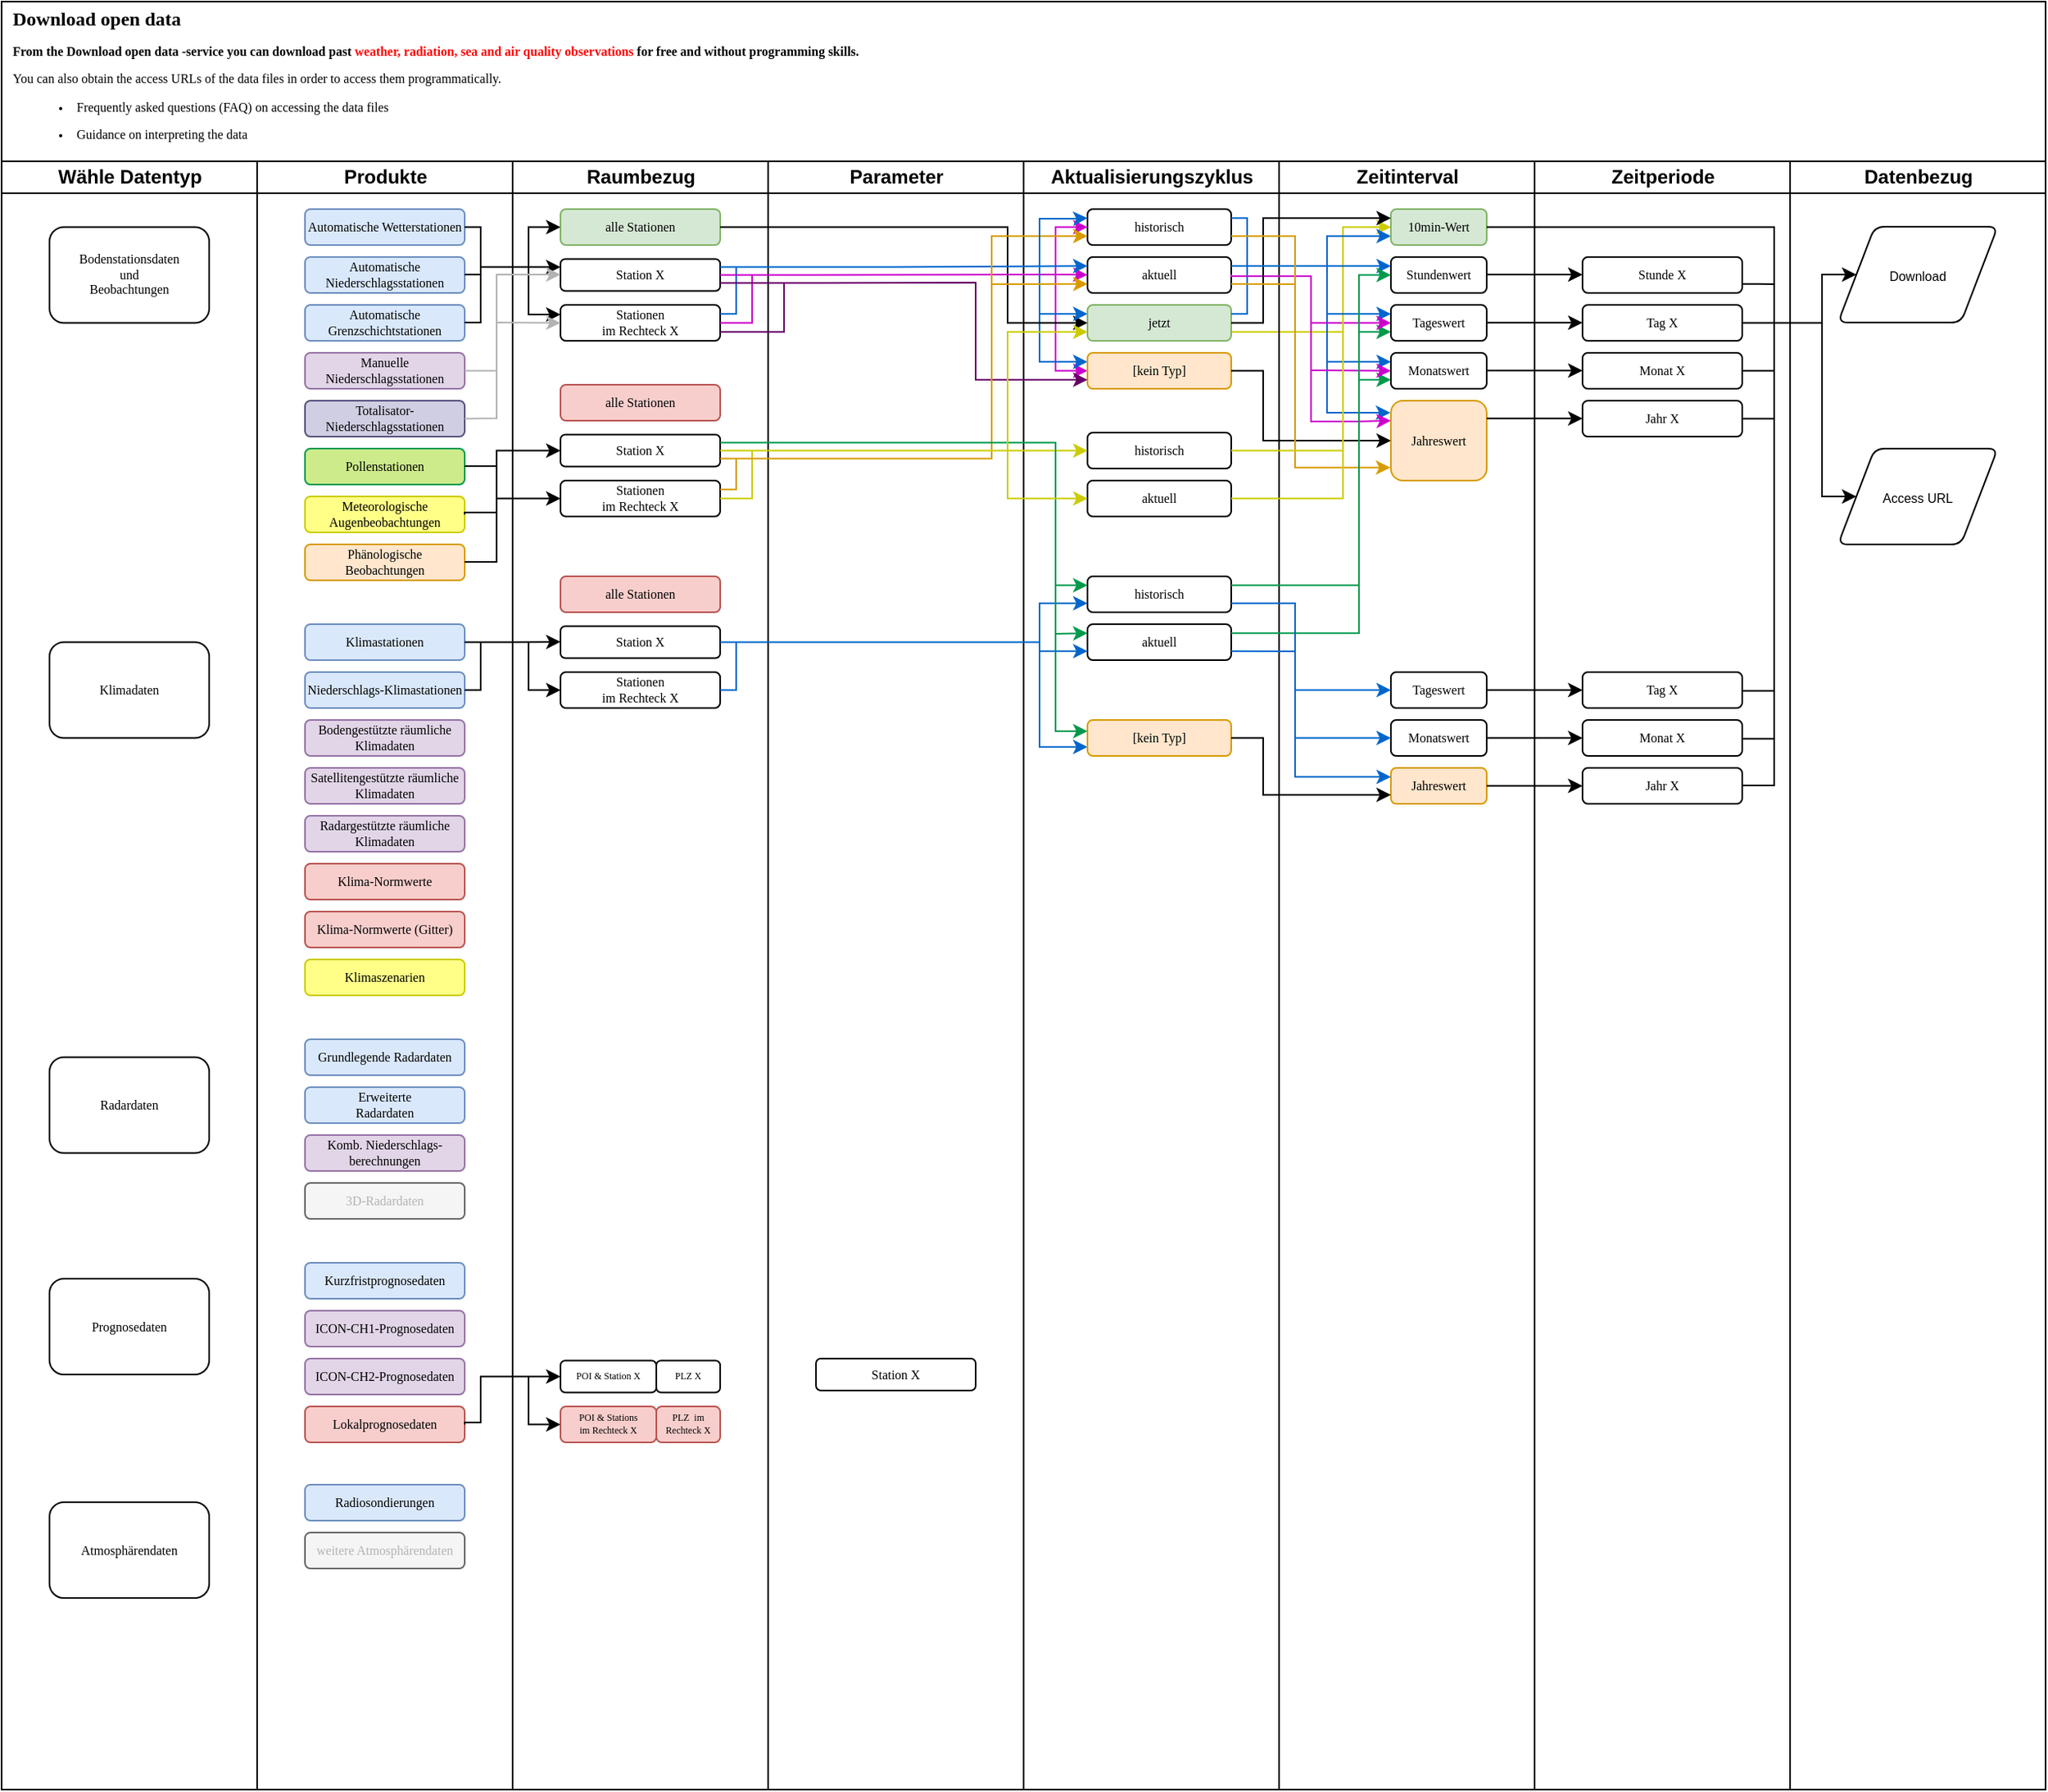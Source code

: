<mxfile version="24.6.2" type="github">
  <diagram name="Page-1" id="74e2e168-ea6b-b213-b513-2b3c1d86103e">
    <mxGraphModel dx="1638" dy="947" grid="1" gridSize="10" guides="1" tooltips="1" connect="1" arrows="1" fold="1" page="1" pageScale="1" pageWidth="1654" pageHeight="1169" background="none" math="0" shadow="0">
      <root>
        <mxCell id="0" />
        <mxCell id="1" parent="0" />
        <mxCell id="oGBFjUHGQKqJgaGiteJu-58" value="" style="edgeStyle=orthogonalEdgeStyle;rounded=0;orthogonalLoop=1;jettySize=auto;html=1;strokeColor=#CC00CC;entryX=0;entryY=0.5;entryDx=0;entryDy=0;" edge="1" parent="1" target="Gesd-R931Vldo4rdQ83H-134">
          <mxGeometry relative="1" as="geometry">
            <mxPoint x="770" y="210" as="sourcePoint" />
            <mxPoint x="790" y="221" as="targetPoint" />
            <Array as="points">
              <mxPoint x="770" y="271" />
            </Array>
          </mxGeometry>
        </mxCell>
        <mxCell id="oGBFjUHGQKqJgaGiteJu-57" value="" style="edgeStyle=orthogonalEdgeStyle;rounded=0;orthogonalLoop=1;jettySize=auto;html=1;strokeColor=#CC00CC;entryX=0;entryY=0.5;entryDx=0;entryDy=0;" edge="1" parent="1" target="Gesd-R931Vldo4rdQ83H-131">
          <mxGeometry relative="1" as="geometry">
            <mxPoint x="770" y="211" as="sourcePoint" />
            <mxPoint x="790" y="246" as="targetPoint" />
            <Array as="points">
              <mxPoint x="780" y="211" />
              <mxPoint x="780" y="211" />
            </Array>
          </mxGeometry>
        </mxCell>
        <mxCell id="77e6c97f196da883-1" value="&lt;div align=&quot;left&quot; style=&quot;font-size: 12px;&quot;&gt;Download open data&lt;br&gt;&lt;/div&gt;&lt;div align=&quot;left&quot;&gt;&lt;div data-v-5ff86223=&quot;&quot; style=&quot;display:;&quot;&gt;&lt;p data-v-5ff86223=&quot;&quot;&gt;&lt;span data-v-5ff86223=&quot;&quot;&gt;From the&lt;/span&gt; Download open data -service&lt;strong data-v-5ff86223=&quot;&quot;&gt; you can download past &lt;font color=&quot;#ff0000&quot;&gt;weather, radiation, sea and air quality observations&lt;/font&gt; for free and without programming skills. &lt;/strong&gt;&lt;/p&gt;&lt;/div&gt; &lt;p data-v-5ff86223=&quot;&quot;&gt;&lt;span style=&quot;font-weight: normal;&quot;&gt;You can also obtain the access URLs of the data files in order to access them programmatically.&lt;br&gt;&lt;/span&gt;&lt;/p&gt;&lt;ul data-v-5ff86223=&quot;&quot;&gt;&lt;li data-v-5ff86223=&quot;&quot;&gt;&lt;p data-v-5ff86223=&quot;&quot;&gt;&lt;span style=&quot;font-weight: normal;&quot;&gt;Frequently asked questions (FAQ) on accessing the data files&lt;/span&gt;&lt;/p&gt;&lt;/li&gt;&lt;li data-v-5ff86223=&quot;&quot;&gt;&lt;p data-v-5ff86223=&quot;&quot;&gt;&lt;span style=&quot;font-weight: normal;&quot;&gt;Guidance on interpreting the data&lt;/span&gt;&lt;/p&gt;&lt;/li&gt;&lt;/ul&gt;&lt;/div&gt;" style="swimlane;html=1;childLayout=stackLayout;startSize=100;rounded=0;shadow=0;labelBackgroundColor=none;strokeWidth=1;fontFamily=Verdana;fontSize=8;align=left;spacingLeft=5;" parent="1" vertex="1">
          <mxGeometry x="110" y="40" width="1280" height="1120" as="geometry" />
        </mxCell>
        <mxCell id="oGBFjUHGQKqJgaGiteJu-87" value="" style="edgeStyle=orthogonalEdgeStyle;rounded=0;orthogonalLoop=1;jettySize=auto;html=1;strokeColor=#CCCC00;endArrow=classic;endFill=1;exitX=1;exitY=0.75;exitDx=0;exitDy=0;entryX=0;entryY=0.5;entryDx=0;entryDy=0;" edge="1" parent="77e6c97f196da883-1" source="Gesd-R931Vldo4rdQ83H-133" target="Gesd-R931Vldo4rdQ83H-74">
          <mxGeometry relative="1" as="geometry">
            <mxPoint x="990" y="373" as="sourcePoint" />
            <mxPoint x="1040" y="210" as="targetPoint" />
            <Array as="points">
              <mxPoint x="840" y="207" />
              <mxPoint x="840" y="141" />
            </Array>
          </mxGeometry>
        </mxCell>
        <mxCell id="77e6c97f196da883-2" value="Wähle Datentyp" style="swimlane;html=1;startSize=20;strokeColor=#000000;" parent="77e6c97f196da883-1" vertex="1">
          <mxGeometry y="100" width="160" height="1020" as="geometry">
            <mxRectangle y="20" width="40" height="730" as="alternateBounds" />
          </mxGeometry>
        </mxCell>
        <mxCell id="77e6c97f196da883-8" value="&lt;p&gt;Bodenstationsdaten &lt;br&gt;und &lt;br&gt;Beobachtungen&lt;/p&gt;" style="rounded=1;whiteSpace=wrap;html=1;shadow=0;labelBackgroundColor=none;strokeWidth=1;fontFamily=Verdana;fontSize=8;align=center;" parent="77e6c97f196da883-2" vertex="1">
          <mxGeometry x="30" y="41.25" width="100" height="60" as="geometry" />
        </mxCell>
        <mxCell id="77e6c97f196da883-9" value="Klimadaten" style="rounded=1;whiteSpace=wrap;html=1;shadow=0;labelBackgroundColor=none;strokeWidth=1;fontFamily=Verdana;fontSize=8;align=center;" parent="77e6c97f196da883-2" vertex="1">
          <mxGeometry x="30" y="301.25" width="100" height="60" as="geometry" />
        </mxCell>
        <mxCell id="77e6c97f196da883-10" value="Atmosphärendaten" style="rounded=1;whiteSpace=wrap;html=1;shadow=0;labelBackgroundColor=none;strokeWidth=1;fontFamily=Verdana;fontSize=8;align=center;" parent="77e6c97f196da883-2" vertex="1">
          <mxGeometry x="30" y="840" width="100" height="60" as="geometry" />
        </mxCell>
        <mxCell id="Gesd-R931Vldo4rdQ83H-10" value="Radardaten" style="rounded=1;whiteSpace=wrap;html=1;shadow=0;labelBackgroundColor=none;strokeWidth=1;fontFamily=Verdana;fontSize=8;align=center;" parent="77e6c97f196da883-2" vertex="1">
          <mxGeometry x="30" y="561.25" width="100" height="60" as="geometry" />
        </mxCell>
        <mxCell id="Gesd-R931Vldo4rdQ83H-11" value="Prognosedaten" style="rounded=1;whiteSpace=wrap;html=1;shadow=0;labelBackgroundColor=none;strokeWidth=1;fontFamily=Verdana;fontSize=8;align=center;" parent="77e6c97f196da883-2" vertex="1">
          <mxGeometry x="30" y="700" width="100" height="60" as="geometry" />
        </mxCell>
        <mxCell id="77e6c97f196da883-33" style="edgeStyle=orthogonalEdgeStyle;rounded=1;html=1;labelBackgroundColor=none;startArrow=none;startFill=0;startSize=5;endArrow=classicThin;endFill=1;endSize=5;jettySize=auto;orthogonalLoop=1;strokeWidth=1;fontFamily=Verdana;fontSize=8" parent="77e6c97f196da883-1" edge="1">
          <mxGeometry relative="1" as="geometry">
            <mxPoint x="440" y="370" as="sourcePoint" />
          </mxGeometry>
        </mxCell>
        <mxCell id="77e6c97f196da883-39" style="edgeStyle=orthogonalEdgeStyle;rounded=1;html=1;labelBackgroundColor=none;startArrow=none;startFill=0;startSize=5;endArrow=classicThin;endFill=1;endSize=5;jettySize=auto;orthogonalLoop=1;strokeWidth=1;fontFamily=Verdana;fontSize=8" parent="77e6c97f196da883-1" edge="1">
          <mxGeometry relative="1" as="geometry">
            <mxPoint x="830" y="770" as="targetPoint" />
          </mxGeometry>
        </mxCell>
        <mxCell id="77e6c97f196da883-40" style="edgeStyle=orthogonalEdgeStyle;rounded=1;html=1;labelBackgroundColor=none;startArrow=none;startFill=0;startSize=5;endArrow=classicThin;endFill=1;endSize=5;jettySize=auto;orthogonalLoop=1;strokeWidth=1;fontFamily=Verdana;fontSize=8" parent="77e6c97f196da883-1" edge="1">
          <mxGeometry relative="1" as="geometry">
            <mxPoint x="930" y="770" as="sourcePoint" />
          </mxGeometry>
        </mxCell>
        <mxCell id="107ba76e4e335f99-1" style="edgeStyle=orthogonalEdgeStyle;rounded=1;html=1;labelBackgroundColor=none;startArrow=none;startFill=0;startSize=5;endArrow=classicThin;endFill=1;endSize=5;jettySize=auto;orthogonalLoop=1;strokeWidth=1;fontFamily=Verdana;fontSize=8" parent="77e6c97f196da883-1" edge="1">
          <mxGeometry relative="1" as="geometry">
            <mxPoint x="610" y="530" as="sourcePoint" />
          </mxGeometry>
        </mxCell>
        <mxCell id="107ba76e4e335f99-2" style="edgeStyle=orthogonalEdgeStyle;rounded=1;html=1;labelBackgroundColor=none;startArrow=none;startFill=0;startSize=5;endArrow=classicThin;endFill=1;endSize=5;jettySize=auto;orthogonalLoop=1;strokeWidth=1;fontFamily=Verdana;fontSize=8" parent="77e6c97f196da883-1" edge="1">
          <mxGeometry relative="1" as="geometry">
            <Array as="points">
              <mxPoint x="660" y="610" />
              <mxPoint x="660" y="550" />
              <mxPoint x="400" y="550" />
            </Array>
            <mxPoint x="400" y="660" as="targetPoint" />
          </mxGeometry>
        </mxCell>
        <mxCell id="107ba76e4e335f99-3" style="edgeStyle=orthogonalEdgeStyle;rounded=1;html=1;labelBackgroundColor=none;startArrow=none;startFill=0;startSize=5;endArrow=classicThin;endFill=1;endSize=5;jettySize=auto;orthogonalLoop=1;strokeColor=#000000;strokeWidth=1;fontFamily=Verdana;fontSize=8;fontColor=#000000;" parent="77e6c97f196da883-1" edge="1">
          <mxGeometry relative="1" as="geometry">
            <mxPoint x="610" y="690" as="targetPoint" />
          </mxGeometry>
        </mxCell>
        <mxCell id="107ba76e4e335f99-6" style="edgeStyle=orthogonalEdgeStyle;rounded=1;html=1;labelBackgroundColor=none;startArrow=none;startFill=0;startSize=5;endArrow=classicThin;endFill=1;endSize=5;jettySize=auto;orthogonalLoop=1;strokeWidth=1;fontFamily=Verdana;fontSize=8" parent="77e6c97f196da883-1" edge="1">
          <mxGeometry relative="1" as="geometry">
            <mxPoint x="450" y="690" as="sourcePoint" />
          </mxGeometry>
        </mxCell>
        <mxCell id="77e6c97f196da883-3" value="Produkte" style="swimlane;html=1;startSize=20;strokeColor=#000000;" parent="77e6c97f196da883-1" vertex="1">
          <mxGeometry x="160" y="100" width="160" height="1020" as="geometry">
            <mxRectangle x="160" y="100" width="50" height="1020" as="alternateBounds" />
          </mxGeometry>
        </mxCell>
        <mxCell id="77e6c97f196da883-11" value="&lt;p&gt;Automatische Niederschlagsstationen&lt;/p&gt;" style="rounded=1;whiteSpace=wrap;html=1;shadow=0;labelBackgroundColor=none;strokeWidth=1;fontFamily=Verdana;fontSize=8;align=center;verticalAlign=middle;spacing=2;fillColor=#dae8fc;strokeColor=#6c8ebf;" parent="77e6c97f196da883-3" vertex="1">
          <mxGeometry x="30" y="60" width="100" height="22.5" as="geometry" />
        </mxCell>
        <mxCell id="Gesd-R931Vldo4rdQ83H-12" value="&lt;p&gt;Automatische Wetterstationen&lt;/p&gt;" style="rounded=1;whiteSpace=wrap;html=1;shadow=0;labelBackgroundColor=none;strokeWidth=1;fontFamily=Verdana;fontSize=8;align=center;verticalAlign=middle;spacing=2;fillColor=#dae8fc;strokeColor=#6c8ebf;" parent="77e6c97f196da883-3" vertex="1">
          <mxGeometry x="30" y="30" width="100" height="22.5" as="geometry" />
        </mxCell>
        <mxCell id="Gesd-R931Vldo4rdQ83H-13" value="&lt;p&gt;Automatische Grenzschichtstationen&lt;/p&gt;" style="rounded=1;whiteSpace=wrap;html=1;shadow=0;labelBackgroundColor=none;strokeWidth=1;fontFamily=Verdana;fontSize=8;align=center;verticalAlign=middle;spacing=2;fillColor=#dae8fc;strokeColor=#6c8ebf;" parent="77e6c97f196da883-3" vertex="1">
          <mxGeometry x="30" y="90" width="100" height="22.5" as="geometry" />
        </mxCell>
        <mxCell id="Gesd-R931Vldo4rdQ83H-14" value="&lt;p&gt;Manuelle Niederschlagsstationen&lt;/p&gt;" style="rounded=1;whiteSpace=wrap;html=1;shadow=0;labelBackgroundColor=none;strokeWidth=1;fontFamily=Verdana;fontSize=8;align=center;verticalAlign=middle;spacing=2;fillColor=#e1d5e7;strokeColor=#9673a6;" parent="77e6c97f196da883-3" vertex="1">
          <mxGeometry x="30" y="120" width="100" height="22.5" as="geometry" />
        </mxCell>
        <mxCell id="Gesd-R931Vldo4rdQ83H-15" value="&lt;p&gt;Totalisator- Niederschlagsstationen&lt;/p&gt;&lt;p&gt;&lt;/p&gt;" style="rounded=1;whiteSpace=wrap;html=1;shadow=0;labelBackgroundColor=none;strokeWidth=1;fontFamily=Verdana;fontSize=8;align=center;verticalAlign=middle;spacing=2;fillColor=#d0cee2;strokeColor=#56517e;" parent="77e6c97f196da883-3" vertex="1">
          <mxGeometry x="30" y="150" width="100" height="22.5" as="geometry" />
        </mxCell>
        <mxCell id="Gesd-R931Vldo4rdQ83H-16" value="Pollenstationen" style="rounded=1;whiteSpace=wrap;html=1;shadow=0;labelBackgroundColor=none;strokeWidth=1;fontFamily=Verdana;fontSize=8;align=center;verticalAlign=middle;spacing=2;fillColor=#cdeb8b;strokeColor=#00994D;" parent="77e6c97f196da883-3" vertex="1">
          <mxGeometry x="30" y="180" width="100" height="22.5" as="geometry" />
        </mxCell>
        <mxCell id="Gesd-R931Vldo4rdQ83H-17" value="&lt;p&gt;Meteorologische Augenbeobachtungen&lt;br&gt;&lt;/p&gt;&lt;p&gt;&lt;/p&gt;" style="rounded=1;whiteSpace=wrap;html=1;shadow=0;labelBackgroundColor=none;strokeWidth=1;fontFamily=Verdana;fontSize=8;align=center;verticalAlign=middle;spacing=2;fillColor=#ffff88;strokeColor=#CCCC00;" parent="77e6c97f196da883-3" vertex="1">
          <mxGeometry x="30" y="210" width="100" height="22.5" as="geometry" />
        </mxCell>
        <mxCell id="Gesd-R931Vldo4rdQ83H-18" value="Phänologische Beobachtungen" style="rounded=1;whiteSpace=wrap;html=1;shadow=0;labelBackgroundColor=none;strokeWidth=1;fontFamily=Verdana;fontSize=8;align=center;verticalAlign=middle;spacing=2;fillColor=#ffe6cc;strokeColor=#D79B00;" parent="77e6c97f196da883-3" vertex="1">
          <mxGeometry x="30" y="240" width="100" height="22.5" as="geometry" />
        </mxCell>
        <mxCell id="Gesd-R931Vldo4rdQ83H-27" value="Niederschlags-Klimastationen" style="rounded=1;whiteSpace=wrap;html=1;shadow=0;labelBackgroundColor=none;strokeWidth=1;fontFamily=Verdana;fontSize=8;align=center;verticalAlign=middle;spacing=2;fillColor=#dae8fc;strokeColor=#6c8ebf;" parent="77e6c97f196da883-3" vertex="1">
          <mxGeometry x="30" y="320" width="100" height="22.5" as="geometry" />
        </mxCell>
        <mxCell id="Gesd-R931Vldo4rdQ83H-28" value="&lt;p&gt;Klimastationen&lt;/p&gt;" style="rounded=1;whiteSpace=wrap;html=1;shadow=0;labelBackgroundColor=none;strokeWidth=1;fontFamily=Verdana;fontSize=8;align=center;verticalAlign=middle;spacing=2;fillColor=#dae8fc;strokeColor=#6c8ebf;" parent="77e6c97f196da883-3" vertex="1">
          <mxGeometry x="30" y="290" width="100" height="22.5" as="geometry" />
        </mxCell>
        <mxCell id="Gesd-R931Vldo4rdQ83H-29" value="&lt;p&gt;Bodengestützte räumliche Klimadaten&lt;br&gt;&lt;/p&gt;" style="rounded=1;whiteSpace=wrap;html=1;shadow=0;labelBackgroundColor=none;strokeWidth=1;fontFamily=Verdana;fontSize=8;align=center;verticalAlign=middle;spacing=2;fillColor=#e1d5e7;strokeColor=#9673a6;" parent="77e6c97f196da883-3" vertex="1">
          <mxGeometry x="30" y="350" width="100" height="22.5" as="geometry" />
        </mxCell>
        <mxCell id="Gesd-R931Vldo4rdQ83H-30" value="&lt;p&gt;Satellitengestützte räumliche Klimadaten&lt;/p&gt;" style="rounded=1;whiteSpace=wrap;html=1;shadow=0;labelBackgroundColor=none;strokeWidth=1;fontFamily=Verdana;fontSize=8;align=center;verticalAlign=middle;spacing=2;fillColor=#e1d5e7;strokeColor=#9673a6;" parent="77e6c97f196da883-3" vertex="1">
          <mxGeometry x="30" y="380" width="100" height="22.5" as="geometry" />
        </mxCell>
        <mxCell id="Gesd-R931Vldo4rdQ83H-31" value="&lt;p&gt;Radargestützte räumliche Klimadaten&lt;/p&gt;&lt;p&gt;&lt;/p&gt;" style="rounded=1;whiteSpace=wrap;html=1;shadow=0;labelBackgroundColor=none;strokeWidth=1;fontFamily=Verdana;fontSize=8;align=center;verticalAlign=middle;spacing=2;fillColor=#e1d5e7;strokeColor=#9673a6;" parent="77e6c97f196da883-3" vertex="1">
          <mxGeometry x="30" y="410" width="100" height="22.5" as="geometry" />
        </mxCell>
        <mxCell id="Gesd-R931Vldo4rdQ83H-32" value="Klima-Normwerte" style="rounded=1;whiteSpace=wrap;html=1;shadow=0;labelBackgroundColor=none;strokeWidth=1;fontFamily=Verdana;fontSize=8;align=center;verticalAlign=middle;spacing=2;fillColor=#f8cecc;strokeColor=#b85450;" parent="77e6c97f196da883-3" vertex="1">
          <mxGeometry x="30" y="440" width="100" height="22.5" as="geometry" />
        </mxCell>
        <mxCell id="Gesd-R931Vldo4rdQ83H-33" value="&lt;p&gt;Klima-Normwerte (Gitter) &lt;br&gt;&lt;/p&gt;&lt;p&gt;&lt;/p&gt;" style="rounded=1;whiteSpace=wrap;html=1;shadow=0;labelBackgroundColor=none;strokeWidth=1;fontFamily=Verdana;fontSize=8;align=center;verticalAlign=middle;spacing=2;fillColor=#f8cecc;strokeColor=#b85450;" parent="77e6c97f196da883-3" vertex="1">
          <mxGeometry x="30" y="470" width="100" height="22.5" as="geometry" />
        </mxCell>
        <mxCell id="Gesd-R931Vldo4rdQ83H-34" value="Klimaszenarien" style="rounded=1;whiteSpace=wrap;html=1;shadow=0;labelBackgroundColor=none;strokeWidth=1;fontFamily=Verdana;fontSize=8;align=center;verticalAlign=middle;spacing=2;fillColor=#ffff88;strokeColor=#CCCC00;" parent="77e6c97f196da883-3" vertex="1">
          <mxGeometry x="30" y="500" width="100" height="22.5" as="geometry" />
        </mxCell>
        <mxCell id="Gesd-R931Vldo4rdQ83H-45" value="Erweiterte &lt;br&gt;Radardaten" style="rounded=1;whiteSpace=wrap;html=1;shadow=0;labelBackgroundColor=none;strokeWidth=1;fontFamily=Verdana;fontSize=8;align=center;verticalAlign=middle;spacing=2;fillColor=#dae8fc;strokeColor=#6c8ebf;" parent="77e6c97f196da883-3" vertex="1">
          <mxGeometry x="30" y="580" width="100" height="22.5" as="geometry" />
        </mxCell>
        <mxCell id="Gesd-R931Vldo4rdQ83H-46" value="&lt;p&gt;Grundlegende Radardaten&lt;br&gt;&lt;/p&gt;" style="rounded=1;whiteSpace=wrap;html=1;shadow=0;labelBackgroundColor=none;strokeWidth=1;fontFamily=Verdana;fontSize=8;align=center;verticalAlign=middle;spacing=2;fillColor=#dae8fc;strokeColor=#6c8ebf;" parent="77e6c97f196da883-3" vertex="1">
          <mxGeometry x="30" y="550" width="100" height="22.5" as="geometry" />
        </mxCell>
        <mxCell id="Gesd-R931Vldo4rdQ83H-47" value="&lt;p&gt;Komb. Niederschlags-berechnungen&lt;br&gt;&lt;/p&gt;" style="rounded=1;whiteSpace=wrap;html=1;shadow=0;labelBackgroundColor=none;strokeWidth=1;fontFamily=Verdana;fontSize=8;align=center;verticalAlign=middle;spacing=2;fillColor=#e1d5e7;strokeColor=#9673a6;" parent="77e6c97f196da883-3" vertex="1">
          <mxGeometry x="30" y="610" width="100" height="22.5" as="geometry" />
        </mxCell>
        <mxCell id="Gesd-R931Vldo4rdQ83H-48" value="&lt;font color=&quot;#b3b3b3&quot;&gt;3D-Radardaten&lt;/font&gt;" style="rounded=1;whiteSpace=wrap;html=1;shadow=0;labelBackgroundColor=none;strokeWidth=1;fontFamily=Verdana;fontSize=8;align=center;verticalAlign=middle;spacing=2;strokeColor=#666666;fillColor=#f5f5f5;fontColor=#333333;" parent="77e6c97f196da883-3" vertex="1">
          <mxGeometry x="30" y="640" width="100" height="22.5" as="geometry" />
        </mxCell>
        <mxCell id="Gesd-R931Vldo4rdQ83H-53" value="ICON-CH1-Prognosedaten" style="rounded=1;whiteSpace=wrap;html=1;shadow=0;labelBackgroundColor=none;strokeWidth=1;fontFamily=Verdana;fontSize=8;align=center;verticalAlign=middle;spacing=2;fillColor=#e1d5e7;strokeColor=#9673a6;" parent="77e6c97f196da883-3" vertex="1">
          <mxGeometry x="30" y="720" width="100" height="22.5" as="geometry" />
        </mxCell>
        <mxCell id="Gesd-R931Vldo4rdQ83H-54" value="&lt;p&gt;Kurzfristprognosedaten&lt;/p&gt;" style="rounded=1;whiteSpace=wrap;html=1;shadow=0;labelBackgroundColor=none;strokeWidth=1;fontFamily=Verdana;fontSize=8;align=center;verticalAlign=middle;spacing=2;fillColor=#dae8fc;strokeColor=#6c8ebf;" parent="77e6c97f196da883-3" vertex="1">
          <mxGeometry x="30" y="690" width="100" height="22.5" as="geometry" />
        </mxCell>
        <mxCell id="Gesd-R931Vldo4rdQ83H-55" value="&lt;p&gt;ICON-CH2-Prognosedaten&lt;/p&gt;" style="rounded=1;whiteSpace=wrap;html=1;shadow=0;labelBackgroundColor=none;strokeWidth=1;fontFamily=Verdana;fontSize=8;align=center;verticalAlign=middle;spacing=2;fillColor=#e1d5e7;strokeColor=#9673a6;" parent="77e6c97f196da883-3" vertex="1">
          <mxGeometry x="30" y="750" width="100" height="22.5" as="geometry" />
        </mxCell>
        <mxCell id="Gesd-R931Vldo4rdQ83H-56" value="&lt;p&gt;Lokalprognosedaten&lt;/p&gt;" style="rounded=1;whiteSpace=wrap;html=1;shadow=0;labelBackgroundColor=none;strokeWidth=1;fontFamily=Verdana;fontSize=8;align=center;verticalAlign=middle;spacing=2;fillColor=#f8cecc;strokeColor=#b85450;" parent="77e6c97f196da883-3" vertex="1">
          <mxGeometry x="30" y="780" width="100" height="22.5" as="geometry" />
        </mxCell>
        <mxCell id="Gesd-R931Vldo4rdQ83H-61" value="Radiosondierungen" style="rounded=1;whiteSpace=wrap;html=1;shadow=0;labelBackgroundColor=none;strokeWidth=1;fontFamily=Verdana;fontSize=8;align=center;verticalAlign=middle;spacing=2;fillColor=#dae8fc;strokeColor=#6c8ebf;" parent="77e6c97f196da883-3" vertex="1">
          <mxGeometry x="30" y="829" width="100" height="22.5" as="geometry" />
        </mxCell>
        <mxCell id="Gesd-R931Vldo4rdQ83H-62" value="&lt;font color=&quot;#b3b3b3&quot;&gt;weitere Atmosphärendaten&lt;br&gt;&lt;/font&gt;" style="rounded=1;whiteSpace=wrap;html=1;shadow=0;labelBackgroundColor=none;strokeWidth=1;fontFamily=Verdana;fontSize=8;align=center;verticalAlign=middle;spacing=2;strokeColor=#666666;fillColor=#f5f5f5;fontColor=#333333;" parent="77e6c97f196da883-3" vertex="1">
          <mxGeometry x="30" y="859" width="100" height="22.5" as="geometry" />
        </mxCell>
        <mxCell id="Gesd-R931Vldo4rdQ83H-175" value="" style="edgeStyle=orthogonalEdgeStyle;rounded=0;orthogonalLoop=1;jettySize=auto;html=1;strokeColor=#000000;exitX=1;exitY=0.5;exitDx=0;exitDy=0;endArrow=none;endFill=0;" parent="77e6c97f196da883-3" edge="1">
          <mxGeometry relative="1" as="geometry">
            <mxPoint x="130" y="101" as="sourcePoint" />
            <mxPoint x="140" y="60" as="targetPoint" />
            <Array as="points">
              <mxPoint x="140" y="101" />
            </Array>
          </mxGeometry>
        </mxCell>
        <mxCell id="Gesd-R931Vldo4rdQ83H-176" value="" style="edgeStyle=orthogonalEdgeStyle;rounded=0;orthogonalLoop=1;jettySize=auto;html=1;strokeColor=#000000;exitX=1;exitY=0.5;exitDx=0;exitDy=0;endArrow=none;endFill=0;" parent="77e6c97f196da883-3" edge="1">
          <mxGeometry relative="1" as="geometry">
            <mxPoint x="130" y="71" as="sourcePoint" />
            <mxPoint x="140" y="70" as="targetPoint" />
            <Array as="points">
              <mxPoint x="140" y="71" />
            </Array>
          </mxGeometry>
        </mxCell>
        <mxCell id="oGBFjUHGQKqJgaGiteJu-3" value="" style="edgeStyle=orthogonalEdgeStyle;rounded=0;orthogonalLoop=1;jettySize=auto;html=1;strokeColor=#000000;exitX=1;exitY=0.5;exitDx=0;exitDy=0;endArrow=classic;endFill=1;entryX=0;entryY=0.5;entryDx=0;entryDy=0;" edge="1" parent="77e6c97f196da883-3" target="oGBFjUHGQKqJgaGiteJu-75">
          <mxGeometry relative="1" as="geometry">
            <mxPoint x="130" y="251" as="sourcePoint" />
            <mxPoint x="150" y="160" as="targetPoint" />
            <Array as="points">
              <mxPoint x="150" y="251" />
              <mxPoint x="150" y="211" />
            </Array>
          </mxGeometry>
        </mxCell>
        <mxCell id="oGBFjUHGQKqJgaGiteJu-6" value="" style="edgeStyle=orthogonalEdgeStyle;rounded=0;orthogonalLoop=1;jettySize=auto;html=1;strokeColor=#000000;exitX=1;exitY=0.5;exitDx=0;exitDy=0;endArrow=none;endFill=0;" edge="1" parent="77e6c97f196da883-3" source="Gesd-R931Vldo4rdQ83H-27">
          <mxGeometry relative="1" as="geometry">
            <mxPoint x="130" y="331" as="sourcePoint" />
            <mxPoint x="140" y="301" as="targetPoint" />
            <Array as="points">
              <mxPoint x="140" y="331" />
            </Array>
          </mxGeometry>
        </mxCell>
        <mxCell id="oGBFjUHGQKqJgaGiteJu-91" value="" style="edgeStyle=orthogonalEdgeStyle;rounded=0;orthogonalLoop=1;jettySize=auto;html=1;strokeColor=#000000;endArrow=none;endFill=0;exitX=1;exitY=0.5;exitDx=0;exitDy=0;" edge="1" parent="77e6c97f196da883-1">
          <mxGeometry relative="1" as="geometry">
            <mxPoint x="290" y="291" as="sourcePoint" />
            <mxPoint x="310" y="291" as="targetPoint" />
            <Array as="points">
              <mxPoint x="292" y="291" />
              <mxPoint x="310" y="291" />
              <mxPoint x="310" y="206" />
            </Array>
          </mxGeometry>
        </mxCell>
        <mxCell id="77e6c97f196da883-4" value="Raumbezug" style="swimlane;html=1;startSize=20;strokeColor=#000000;" parent="77e6c97f196da883-1" vertex="1">
          <mxGeometry x="320" y="100" width="160" height="1020" as="geometry">
            <mxRectangle x="320" y="100" width="40" height="1020" as="alternateBounds" />
          </mxGeometry>
        </mxCell>
        <mxCell id="77e6c97f196da883-29" style="edgeStyle=orthogonalEdgeStyle;rounded=1;html=1;labelBackgroundColor=none;startArrow=none;startFill=0;startSize=5;endArrow=classicThin;endFill=1;endSize=5;jettySize=auto;orthogonalLoop=1;strokeWidth=1;fontFamily=Verdana;fontSize=8" parent="77e6c97f196da883-4" edge="1">
          <mxGeometry relative="1" as="geometry">
            <mxPoint x="80" y="220" as="sourcePoint" />
          </mxGeometry>
        </mxCell>
        <mxCell id="Gesd-R931Vldo4rdQ83H-116" value="alle Stationen" style="rounded=1;whiteSpace=wrap;html=1;shadow=0;labelBackgroundColor=none;strokeWidth=1;fontFamily=Verdana;fontSize=8;align=center;verticalAlign=middle;spacing=2;fillColor=#d5e8d4;strokeColor=#82b366;" parent="77e6c97f196da883-4" vertex="1">
          <mxGeometry x="30" y="30" width="100" height="22.5" as="geometry" />
        </mxCell>
        <mxCell id="Gesd-R931Vldo4rdQ83H-112" value="Station X" style="rounded=1;whiteSpace=wrap;html=1;shadow=0;labelBackgroundColor=none;strokeWidth=1;fontFamily=Verdana;fontSize=8;align=center;verticalAlign=middle;spacing=2;" parent="77e6c97f196da883-4" vertex="1">
          <mxGeometry x="30" y="61.25" width="100" height="20" as="geometry" />
        </mxCell>
        <mxCell id="Gesd-R931Vldo4rdQ83H-111" value="Stationen&lt;br&gt;im Rechteck X" style="rounded=1;whiteSpace=wrap;html=1;shadow=0;labelBackgroundColor=none;strokeWidth=1;fontFamily=Verdana;fontSize=8;align=center;verticalAlign=middle;spacing=2;" parent="77e6c97f196da883-4" vertex="1">
          <mxGeometry x="30" y="90" width="100" height="22.5" as="geometry" />
        </mxCell>
        <mxCell id="Gesd-R931Vldo4rdQ83H-170" value="" style="edgeStyle=orthogonalEdgeStyle;rounded=0;orthogonalLoop=1;jettySize=auto;html=1;entryX=0;entryY=0.25;entryDx=0;entryDy=0;strokeColor=#000000;" parent="77e6c97f196da883-4" edge="1" target="Gesd-R931Vldo4rdQ83H-111">
          <mxGeometry relative="1" as="geometry">
            <mxPoint x="10" y="70" as="sourcePoint" />
            <mxPoint x="30" y="100" as="targetPoint" />
            <Array as="points">
              <mxPoint x="10" y="96" />
              <mxPoint x="30" y="96" />
            </Array>
          </mxGeometry>
        </mxCell>
        <mxCell id="oGBFjUHGQKqJgaGiteJu-7" value="alle Stationen" style="rounded=1;whiteSpace=wrap;html=1;shadow=0;labelBackgroundColor=none;strokeWidth=1;fontFamily=Verdana;fontSize=8;align=center;verticalAlign=middle;spacing=2;fillColor=#f8cecc;strokeColor=#b85450;" vertex="1" parent="77e6c97f196da883-4">
          <mxGeometry x="30" y="260" width="100" height="22.5" as="geometry" />
        </mxCell>
        <mxCell id="oGBFjUHGQKqJgaGiteJu-8" value="Station X" style="rounded=1;whiteSpace=wrap;html=1;shadow=0;labelBackgroundColor=none;strokeWidth=1;fontFamily=Verdana;fontSize=8;align=center;verticalAlign=middle;spacing=2;" vertex="1" parent="77e6c97f196da883-4">
          <mxGeometry x="30" y="291.25" width="100" height="20" as="geometry" />
        </mxCell>
        <mxCell id="oGBFjUHGQKqJgaGiteJu-9" value="Stationen&lt;br&gt;im Rechteck X" style="rounded=1;whiteSpace=wrap;html=1;shadow=0;labelBackgroundColor=none;strokeWidth=1;fontFamily=Verdana;fontSize=8;align=center;verticalAlign=middle;spacing=2;" vertex="1" parent="77e6c97f196da883-4">
          <mxGeometry x="30" y="320" width="100" height="22.5" as="geometry" />
        </mxCell>
        <mxCell id="oGBFjUHGQKqJgaGiteJu-10" value="" style="edgeStyle=orthogonalEdgeStyle;rounded=0;orthogonalLoop=1;jettySize=auto;html=1;entryX=0;entryY=0.5;entryDx=0;entryDy=0;strokeColor=#000000;" edge="1" parent="77e6c97f196da883-4" target="oGBFjUHGQKqJgaGiteJu-9">
          <mxGeometry relative="1" as="geometry">
            <mxPoint x="10" y="301" as="sourcePoint" />
            <mxPoint x="30" y="329.25" as="targetPoint" />
            <Array as="points">
              <mxPoint x="10" y="331" />
            </Array>
          </mxGeometry>
        </mxCell>
        <mxCell id="Gesd-R931Vldo4rdQ83H-172" value="" style="edgeStyle=orthogonalEdgeStyle;rounded=0;orthogonalLoop=1;jettySize=auto;html=1;strokeColor=#0066CC;exitX=1;exitY=0.25;exitDx=0;exitDy=0;endArrow=none;endFill=0;" parent="77e6c97f196da883-4" source="Gesd-R931Vldo4rdQ83H-111" edge="1">
          <mxGeometry relative="1" as="geometry">
            <mxPoint x="130" y="92.5" as="sourcePoint" />
            <mxPoint x="140" y="66" as="targetPoint" />
            <Array as="points">
              <mxPoint x="140" y="96" />
            </Array>
          </mxGeometry>
        </mxCell>
        <mxCell id="oGBFjUHGQKqJgaGiteJu-65" value="" style="edgeStyle=orthogonalEdgeStyle;rounded=0;orthogonalLoop=1;jettySize=auto;html=1;strokeColor=#CC00CC;exitX=1;exitY=0.5;exitDx=0;exitDy=0;endArrow=none;endFill=0;" edge="1" parent="77e6c97f196da883-4" source="Gesd-R931Vldo4rdQ83H-111">
          <mxGeometry relative="1" as="geometry">
            <mxPoint x="130" y="100" as="sourcePoint" />
            <mxPoint x="150" y="71" as="targetPoint" />
            <Array as="points">
              <mxPoint x="150" y="101" />
            </Array>
          </mxGeometry>
        </mxCell>
        <mxCell id="oGBFjUHGQKqJgaGiteJu-73" value="alle Stationen" style="rounded=1;whiteSpace=wrap;html=1;shadow=0;labelBackgroundColor=none;strokeWidth=1;fontFamily=Verdana;fontSize=8;align=center;verticalAlign=middle;spacing=2;fillColor=#f8cecc;strokeColor=#b85450;" vertex="1" parent="77e6c97f196da883-4">
          <mxGeometry x="30" y="140" width="100" height="22.5" as="geometry" />
        </mxCell>
        <mxCell id="oGBFjUHGQKqJgaGiteJu-74" value="Station X" style="rounded=1;whiteSpace=wrap;html=1;shadow=0;labelBackgroundColor=none;strokeWidth=1;fontFamily=Verdana;fontSize=8;align=center;verticalAlign=middle;spacing=2;" vertex="1" parent="77e6c97f196da883-4">
          <mxGeometry x="30" y="171.25" width="100" height="20" as="geometry" />
        </mxCell>
        <mxCell id="oGBFjUHGQKqJgaGiteJu-75" value="Stationen&lt;br&gt;im Rechteck X" style="rounded=1;whiteSpace=wrap;html=1;shadow=0;labelBackgroundColor=none;strokeWidth=1;fontFamily=Verdana;fontSize=8;align=center;verticalAlign=middle;spacing=2;" vertex="1" parent="77e6c97f196da883-4">
          <mxGeometry x="30" y="200" width="100" height="22.5" as="geometry" />
        </mxCell>
        <mxCell id="oGBFjUHGQKqJgaGiteJu-84" value="" style="edgeStyle=orthogonalEdgeStyle;rounded=0;orthogonalLoop=1;jettySize=auto;html=1;strokeColor=#CCCC00;exitX=1;exitY=0.5;exitDx=0;exitDy=0;endArrow=none;endFill=0;" edge="1" parent="77e6c97f196da883-4" source="oGBFjUHGQKqJgaGiteJu-75">
          <mxGeometry relative="1" as="geometry">
            <mxPoint x="130" y="210" as="sourcePoint" />
            <mxPoint x="150" y="181" as="targetPoint" />
            <Array as="points">
              <mxPoint x="150" y="211" />
            </Array>
          </mxGeometry>
        </mxCell>
        <mxCell id="oGBFjUHGQKqJgaGiteJu-101" value="POI &amp;amp; Station X" style="rounded=1;whiteSpace=wrap;html=1;shadow=0;labelBackgroundColor=none;strokeWidth=1;fontFamily=Verdana;fontSize=6;align=center;verticalAlign=middle;spacing=2;" vertex="1" parent="77e6c97f196da883-4">
          <mxGeometry x="30" y="751.25" width="60" height="20" as="geometry" />
        </mxCell>
        <mxCell id="oGBFjUHGQKqJgaGiteJu-102" value="POI &amp;amp; Stations&lt;div style=&quot;font-size: 6px;&quot;&gt;im Rechteck X&lt;/div&gt;" style="rounded=1;whiteSpace=wrap;html=1;shadow=0;labelBackgroundColor=none;strokeWidth=1;fontFamily=Verdana;fontSize=6;align=center;verticalAlign=middle;spacing=2;fillColor=#f8cecc;strokeColor=#b85450;" vertex="1" parent="77e6c97f196da883-4">
          <mxGeometry x="30" y="780" width="60" height="22.5" as="geometry" />
        </mxCell>
        <mxCell id="oGBFjUHGQKqJgaGiteJu-104" value="PLZ X" style="rounded=1;whiteSpace=wrap;html=1;shadow=0;labelBackgroundColor=none;strokeWidth=1;fontFamily=Verdana;fontSize=6;align=center;verticalAlign=middle;spacing=2;" vertex="1" parent="77e6c97f196da883-4">
          <mxGeometry x="90" y="751.25" width="40" height="20" as="geometry" />
        </mxCell>
        <mxCell id="oGBFjUHGQKqJgaGiteJu-105" value="PLZ&amp;nbsp; im Rechteck X" style="rounded=1;whiteSpace=wrap;html=1;shadow=0;labelBackgroundColor=none;strokeWidth=1;fontFamily=Verdana;fontSize=6;align=center;verticalAlign=middle;spacing=2;fillColor=#f8cecc;strokeColor=#b85450;" vertex="1" parent="77e6c97f196da883-4">
          <mxGeometry x="90" y="780" width="40" height="22.5" as="geometry" />
        </mxCell>
        <mxCell id="oGBFjUHGQKqJgaGiteJu-108" value="" style="edgeStyle=orthogonalEdgeStyle;rounded=0;orthogonalLoop=1;jettySize=auto;html=1;entryX=0;entryY=0.5;entryDx=0;entryDy=0;strokeColor=#000000;" edge="1" parent="77e6c97f196da883-4" target="oGBFjUHGQKqJgaGiteJu-102">
          <mxGeometry relative="1" as="geometry">
            <mxPoint x="10" y="761" as="sourcePoint" />
            <mxPoint x="30" y="790" as="targetPoint" />
            <Array as="points">
              <mxPoint x="10" y="791" />
            </Array>
          </mxGeometry>
        </mxCell>
        <mxCell id="77e6c97f196da883-5" value="Parameter" style="swimlane;html=1;startSize=20;" parent="77e6c97f196da883-1" vertex="1">
          <mxGeometry x="480" y="100" width="160" height="1020" as="geometry">
            <mxRectangle x="480" y="100" width="40" height="1020" as="alternateBounds" />
          </mxGeometry>
        </mxCell>
        <mxCell id="77e6c97f196da883-34" style="edgeStyle=orthogonalEdgeStyle;rounded=1;html=1;labelBackgroundColor=none;startArrow=none;startFill=0;startSize=5;endArrow=classicThin;endFill=1;endSize=5;jettySize=auto;orthogonalLoop=1;strokeColor=#000000;strokeWidth=1;fontFamily=Verdana;fontSize=8;fontColor=#000000;" parent="77e6c97f196da883-5" edge="1">
          <mxGeometry relative="1" as="geometry">
            <mxPoint x="80" y="300" as="sourcePoint" />
          </mxGeometry>
        </mxCell>
        <mxCell id="77e6c97f196da883-35" style="edgeStyle=orthogonalEdgeStyle;rounded=1;html=1;labelBackgroundColor=none;startArrow=none;startFill=0;startSize=5;endArrow=classicThin;endFill=1;endSize=5;jettySize=auto;orthogonalLoop=1;strokeWidth=1;fontFamily=Verdana;fontSize=8" parent="77e6c97f196da883-5" edge="1">
          <mxGeometry relative="1" as="geometry">
            <mxPoint x="80" y="380" as="sourcePoint" />
          </mxGeometry>
        </mxCell>
        <mxCell id="77e6c97f196da883-36" style="edgeStyle=orthogonalEdgeStyle;rounded=1;html=1;labelBackgroundColor=none;startArrow=none;startFill=0;startSize=5;endArrow=classicThin;endFill=1;endSize=5;jettySize=auto;orthogonalLoop=1;strokeWidth=1;fontFamily=Verdana;fontSize=8" parent="77e6c97f196da883-5" edge="1">
          <mxGeometry relative="1" as="geometry">
            <mxPoint x="80" y="620" as="sourcePoint" />
          </mxGeometry>
        </mxCell>
        <mxCell id="Gesd-R931Vldo4rdQ83H-145" value="" style="edgeStyle=orthogonalEdgeStyle;rounded=0;orthogonalLoop=1;jettySize=auto;html=1;strokeColor=#0066CC;entryX=0;entryY=0.25;entryDx=0;entryDy=0;" parent="77e6c97f196da883-5" target="Gesd-R931Vldo4rdQ83H-134" edge="1">
          <mxGeometry relative="1" as="geometry">
            <mxPoint x="170" y="90" as="sourcePoint" />
            <mxPoint x="30" y="126" as="targetPoint" />
            <Array as="points">
              <mxPoint x="170" y="126" />
            </Array>
          </mxGeometry>
        </mxCell>
        <mxCell id="Gesd-R931Vldo4rdQ83H-148" value="" style="edgeStyle=orthogonalEdgeStyle;rounded=0;orthogonalLoop=1;jettySize=auto;html=1;strokeColor=#0066CC;entryX=0;entryY=0.75;entryDx=0;entryDy=0;" parent="77e6c97f196da883-5" target="Gesd-R931Vldo4rdQ83H-74" edge="1">
          <mxGeometry relative="1" as="geometry">
            <mxPoint x="350" y="70" as="sourcePoint" />
            <mxPoint x="190" y="41" as="targetPoint" />
            <Array as="points">
              <mxPoint x="350" y="70" />
              <mxPoint x="350" y="47" />
            </Array>
          </mxGeometry>
        </mxCell>
        <mxCell id="oGBFjUHGQKqJgaGiteJu-22" value="" style="edgeStyle=orthogonalEdgeStyle;rounded=0;orthogonalLoop=1;jettySize=auto;html=1;strokeColor=#0066CC;entryX=0;entryY=0.75;entryDx=0;entryDy=0;" edge="1" parent="77e6c97f196da883-5" target="oGBFjUHGQKqJgaGiteJu-14">
          <mxGeometry relative="1" as="geometry">
            <mxPoint x="170" y="300" as="sourcePoint" />
            <mxPoint x="190" y="360" as="targetPoint" />
            <Array as="points">
              <mxPoint x="170" y="367" />
            </Array>
          </mxGeometry>
        </mxCell>
        <mxCell id="oGBFjUHGQKqJgaGiteJu-24" value="" style="edgeStyle=orthogonalEdgeStyle;rounded=0;orthogonalLoop=1;jettySize=auto;html=1;strokeColor=#0066CC;entryX=0;entryY=0.75;entryDx=0;entryDy=0;" edge="1" parent="77e6c97f196da883-5" target="oGBFjUHGQKqJgaGiteJu-13">
          <mxGeometry relative="1" as="geometry">
            <mxPoint x="170" y="310" as="sourcePoint" />
            <mxPoint x="190" y="270" as="targetPoint" />
            <Array as="points">
              <mxPoint x="170" y="277" />
            </Array>
          </mxGeometry>
        </mxCell>
        <mxCell id="oGBFjUHGQKqJgaGiteJu-26" value="" style="edgeStyle=orthogonalEdgeStyle;rounded=0;orthogonalLoop=1;jettySize=auto;html=1;strokeColor=#0066CC;exitX=1;exitY=0.5;exitDx=0;exitDy=0;endArrow=none;endFill=0;" edge="1" parent="77e6c97f196da883-5" source="oGBFjUHGQKqJgaGiteJu-9">
          <mxGeometry relative="1" as="geometry">
            <mxPoint x="-30" y="330" as="sourcePoint" />
            <mxPoint x="-20" y="301" as="targetPoint" />
            <Array as="points">
              <mxPoint x="-20" y="331" />
            </Array>
          </mxGeometry>
        </mxCell>
        <mxCell id="Gesd-R931Vldo4rdQ83H-149" value="" style="edgeStyle=orthogonalEdgeStyle;rounded=0;orthogonalLoop=1;jettySize=auto;html=1;strokeColor=#0066CC;entryX=0;entryY=0.25;entryDx=0;entryDy=0;" parent="77e6c97f196da883-5" target="Gesd-R931Vldo4rdQ83H-75" edge="1">
          <mxGeometry relative="1" as="geometry">
            <mxPoint x="350" y="50" as="sourcePoint" />
            <mxPoint x="190" y="96" as="targetPoint" />
            <Array as="points">
              <mxPoint x="350" y="96" />
            </Array>
          </mxGeometry>
        </mxCell>
        <mxCell id="Gesd-R931Vldo4rdQ83H-146" value="" style="edgeStyle=orthogonalEdgeStyle;rounded=0;orthogonalLoop=1;jettySize=auto;html=1;strokeColor=#0066CC;entryX=0;entryY=0.25;entryDx=0;entryDy=0;" parent="77e6c97f196da883-5" target="Gesd-R931Vldo4rdQ83H-76" edge="1">
          <mxGeometry relative="1" as="geometry">
            <mxPoint x="350" y="90" as="sourcePoint" />
            <mxPoint x="190" y="131" as="targetPoint" />
            <Array as="points">
              <mxPoint x="350" y="126" />
            </Array>
          </mxGeometry>
        </mxCell>
        <mxCell id="oGBFjUHGQKqJgaGiteJu-94" value="" style="edgeStyle=orthogonalEdgeStyle;rounded=0;orthogonalLoop=1;jettySize=auto;html=1;strokeColor=#00994D;entryX=0;entryY=0.25;entryDx=0;entryDy=0;" edge="1" parent="77e6c97f196da883-5" target="oGBFjUHGQKqJgaGiteJu-12">
          <mxGeometry relative="1" as="geometry">
            <mxPoint x="180" y="296" as="sourcePoint" />
            <mxPoint x="150" y="300" as="targetPoint" />
            <Array as="points">
              <mxPoint x="180" y="296" />
            </Array>
          </mxGeometry>
        </mxCell>
        <mxCell id="oGBFjUHGQKqJgaGiteJu-109" value="Station X" style="rounded=1;whiteSpace=wrap;html=1;shadow=0;labelBackgroundColor=none;strokeWidth=1;fontFamily=Verdana;fontSize=8;align=center;verticalAlign=middle;spacing=2;" vertex="1" parent="77e6c97f196da883-5">
          <mxGeometry x="30" y="750" width="100" height="20" as="geometry" />
        </mxCell>
        <mxCell id="Gesd-R931Vldo4rdQ83H-1" value="Aktualisierungszyklus" style="swimlane;html=1;startSize=20;" parent="77e6c97f196da883-1" vertex="1">
          <mxGeometry x="640" y="100" width="160" height="1020" as="geometry" />
        </mxCell>
        <mxCell id="Gesd-R931Vldo4rdQ83H-7" style="edgeStyle=orthogonalEdgeStyle;rounded=1;html=1;labelBackgroundColor=none;startArrow=none;startFill=0;startSize=5;endArrow=classicThin;endFill=1;endSize=5;jettySize=auto;orthogonalLoop=1;strokeColor=#000000;strokeWidth=1;fontFamily=Verdana;fontSize=8;fontColor=#000000;" parent="Gesd-R931Vldo4rdQ83H-1" edge="1">
          <mxGeometry relative="1" as="geometry">
            <mxPoint x="80" y="300" as="sourcePoint" />
          </mxGeometry>
        </mxCell>
        <mxCell id="Gesd-R931Vldo4rdQ83H-8" style="edgeStyle=orthogonalEdgeStyle;rounded=1;html=1;labelBackgroundColor=none;startArrow=none;startFill=0;startSize=5;endArrow=classicThin;endFill=1;endSize=5;jettySize=auto;orthogonalLoop=1;strokeWidth=1;fontFamily=Verdana;fontSize=8" parent="Gesd-R931Vldo4rdQ83H-1" edge="1">
          <mxGeometry relative="1" as="geometry">
            <mxPoint x="80" y="380" as="sourcePoint" />
          </mxGeometry>
        </mxCell>
        <mxCell id="Gesd-R931Vldo4rdQ83H-9" style="edgeStyle=orthogonalEdgeStyle;rounded=1;html=1;labelBackgroundColor=none;startArrow=none;startFill=0;startSize=5;endArrow=classicThin;endFill=1;endSize=5;jettySize=auto;orthogonalLoop=1;strokeWidth=1;fontFamily=Verdana;fontSize=8" parent="Gesd-R931Vldo4rdQ83H-1" edge="1">
          <mxGeometry relative="1" as="geometry">
            <mxPoint x="80" y="620" as="sourcePoint" />
          </mxGeometry>
        </mxCell>
        <mxCell id="Gesd-R931Vldo4rdQ83H-131" value="&lt;p&gt;aktuell&lt;/p&gt;" style="rounded=1;whiteSpace=wrap;html=1;shadow=0;labelBackgroundColor=none;strokeWidth=1;fontFamily=Verdana;fontSize=8;align=center;verticalAlign=middle;spacing=2;" parent="Gesd-R931Vldo4rdQ83H-1" vertex="1">
          <mxGeometry x="40" y="60" width="90" height="22.5" as="geometry" />
        </mxCell>
        <mxCell id="Gesd-R931Vldo4rdQ83H-133" value="&lt;p&gt;jetzt&lt;/p&gt;" style="rounded=1;whiteSpace=wrap;html=1;shadow=0;labelBackgroundColor=none;strokeWidth=1;fontFamily=Verdana;fontSize=8;align=center;verticalAlign=middle;spacing=2;fillColor=#d5e8d4;strokeColor=#82b366;" parent="Gesd-R931Vldo4rdQ83H-1" vertex="1">
          <mxGeometry x="40" y="90" width="90" height="22.5" as="geometry" />
        </mxCell>
        <mxCell id="Gesd-R931Vldo4rdQ83H-132" value="&lt;p&gt;historisch&lt;br&gt;&lt;/p&gt;" style="rounded=1;whiteSpace=wrap;html=1;shadow=0;labelBackgroundColor=none;strokeWidth=1;fontFamily=Verdana;fontSize=8;align=center;verticalAlign=middle;spacing=2;" parent="Gesd-R931Vldo4rdQ83H-1" vertex="1">
          <mxGeometry x="40" y="30" width="90" height="22.5" as="geometry" />
        </mxCell>
        <mxCell id="Gesd-R931Vldo4rdQ83H-169" value="" style="edgeStyle=orthogonalEdgeStyle;rounded=0;orthogonalLoop=1;jettySize=auto;html=1;strokeColor=#0066CC;exitX=1;exitY=0.25;exitDx=0;exitDy=0;entryX=1;entryY=0.25;entryDx=0;entryDy=0;endArrow=none;endFill=0;" parent="Gesd-R931Vldo4rdQ83H-1" source="Gesd-R931Vldo4rdQ83H-132" target="Gesd-R931Vldo4rdQ83H-133" edge="1">
          <mxGeometry relative="1" as="geometry">
            <mxPoint x="140" y="81" as="sourcePoint" />
            <mxPoint x="200" y="81" as="targetPoint" />
            <Array as="points">
              <mxPoint x="140" y="36" />
              <mxPoint x="140" y="96" />
            </Array>
          </mxGeometry>
        </mxCell>
        <mxCell id="Gesd-R931Vldo4rdQ83H-134" value="&lt;p&gt;[kein Typ]&lt;/p&gt;" style="rounded=1;whiteSpace=wrap;html=1;shadow=0;labelBackgroundColor=none;strokeWidth=1;fontFamily=Verdana;fontSize=8;align=center;verticalAlign=middle;spacing=2;fillColor=#ffe6cc;strokeColor=#d79b00;" parent="Gesd-R931Vldo4rdQ83H-1" vertex="1">
          <mxGeometry x="40" y="120" width="90" height="22.5" as="geometry" />
        </mxCell>
        <mxCell id="oGBFjUHGQKqJgaGiteJu-13" value="&lt;p&gt;historisch&lt;br&gt;&lt;/p&gt;" style="rounded=1;whiteSpace=wrap;html=1;shadow=0;labelBackgroundColor=none;strokeWidth=1;fontFamily=Verdana;fontSize=8;align=center;verticalAlign=middle;spacing=2;" vertex="1" parent="Gesd-R931Vldo4rdQ83H-1">
          <mxGeometry x="40" y="260" width="90" height="22.5" as="geometry" />
        </mxCell>
        <mxCell id="oGBFjUHGQKqJgaGiteJu-12" value="&lt;p&gt;aktuell&lt;/p&gt;" style="rounded=1;whiteSpace=wrap;html=1;shadow=0;labelBackgroundColor=none;strokeWidth=1;fontFamily=Verdana;fontSize=8;align=center;verticalAlign=middle;spacing=2;" vertex="1" parent="Gesd-R931Vldo4rdQ83H-1">
          <mxGeometry x="40" y="290" width="90" height="22.5" as="geometry" />
        </mxCell>
        <mxCell id="oGBFjUHGQKqJgaGiteJu-14" value="&lt;p&gt;[kein Typ]&lt;/p&gt;" style="rounded=1;whiteSpace=wrap;html=1;shadow=0;labelBackgroundColor=none;strokeWidth=1;fontFamily=Verdana;fontSize=8;align=center;verticalAlign=middle;spacing=2;fillColor=#ffe6cc;strokeColor=#d79b00;" vertex="1" parent="Gesd-R931Vldo4rdQ83H-1">
          <mxGeometry x="40" y="350" width="90" height="22.5" as="geometry" />
        </mxCell>
        <mxCell id="Gesd-R931Vldo4rdQ83H-150" value="" style="edgeStyle=orthogonalEdgeStyle;rounded=0;orthogonalLoop=1;jettySize=auto;html=1;strokeColor=#0066CC;entryX=-0.006;entryY=0.15;entryDx=0;entryDy=0;entryPerimeter=0;" parent="Gesd-R931Vldo4rdQ83H-1" target="Gesd-R931Vldo4rdQ83H-77" edge="1">
          <mxGeometry relative="1" as="geometry">
            <mxPoint x="190" y="120" as="sourcePoint" />
            <mxPoint x="30" y="161.75" as="targetPoint" />
            <Array as="points">
              <mxPoint x="190" y="158" />
            </Array>
          </mxGeometry>
        </mxCell>
        <mxCell id="oGBFjUHGQKqJgaGiteJu-81" value="&lt;p&gt;historisch&lt;br&gt;&lt;/p&gt;" style="rounded=1;whiteSpace=wrap;html=1;shadow=0;labelBackgroundColor=none;strokeWidth=1;fontFamily=Verdana;fontSize=8;align=center;verticalAlign=middle;spacing=2;" vertex="1" parent="Gesd-R931Vldo4rdQ83H-1">
          <mxGeometry x="40" y="170" width="90" height="22.5" as="geometry" />
        </mxCell>
        <mxCell id="oGBFjUHGQKqJgaGiteJu-82" value="&lt;p&gt;aktuell&lt;/p&gt;" style="rounded=1;whiteSpace=wrap;html=1;shadow=0;labelBackgroundColor=none;strokeWidth=1;fontFamily=Verdana;fontSize=8;align=center;verticalAlign=middle;spacing=2;" vertex="1" parent="Gesd-R931Vldo4rdQ83H-1">
          <mxGeometry x="40" y="200" width="90" height="22.5" as="geometry" />
        </mxCell>
        <mxCell id="oGBFjUHGQKqJgaGiteJu-93" value="" style="edgeStyle=orthogonalEdgeStyle;rounded=0;orthogonalLoop=1;jettySize=auto;html=1;strokeColor=#00994D;entryX=0;entryY=0.75;entryDx=0;entryDy=0;" edge="1" parent="Gesd-R931Vldo4rdQ83H-1">
          <mxGeometry relative="1" as="geometry">
            <mxPoint x="20" y="260" as="sourcePoint" />
            <mxPoint x="40" y="357" as="targetPoint" />
            <Array as="points">
              <mxPoint x="20" y="290" />
              <mxPoint x="20" y="357" />
            </Array>
          </mxGeometry>
        </mxCell>
        <mxCell id="77e6c97f196da883-6" value="Zeitinterval" style="swimlane;html=1;startSize=20;" parent="77e6c97f196da883-1" vertex="1">
          <mxGeometry x="800" y="100" width="160" height="1020" as="geometry" />
        </mxCell>
        <mxCell id="oGBFjUHGQKqJgaGiteJu-97" value="" style="edgeStyle=orthogonalEdgeStyle;rounded=0;orthogonalLoop=1;jettySize=auto;html=1;strokeColor=#00994D;entryX=0;entryY=0.75;entryDx=0;entryDy=0;" edge="1" parent="77e6c97f196da883-6" target="Gesd-R931Vldo4rdQ83H-76">
          <mxGeometry relative="1" as="geometry">
            <mxPoint x="50" y="142.5" as="sourcePoint" />
            <mxPoint x="70" y="139.5" as="targetPoint" />
            <Array as="points">
              <mxPoint x="50" y="137" />
            </Array>
          </mxGeometry>
        </mxCell>
        <mxCell id="oGBFjUHGQKqJgaGiteJu-96" value="" style="edgeStyle=orthogonalEdgeStyle;rounded=0;orthogonalLoop=1;jettySize=auto;html=1;strokeColor=#00994D;entryX=0;entryY=0.75;entryDx=0;entryDy=0;" edge="1" parent="77e6c97f196da883-6" target="Gesd-R931Vldo4rdQ83H-75">
          <mxGeometry relative="1" as="geometry">
            <mxPoint x="50" y="110" as="sourcePoint" />
            <mxPoint x="90" y="110" as="targetPoint" />
            <Array as="points">
              <mxPoint x="50" y="107" />
            </Array>
          </mxGeometry>
        </mxCell>
        <mxCell id="oGBFjUHGQKqJgaGiteJu-60" value="" style="edgeStyle=orthogonalEdgeStyle;rounded=0;orthogonalLoop=1;jettySize=auto;html=1;strokeColor=#CC00CC;entryX=0;entryY=0.5;entryDx=0;entryDy=0;" edge="1" parent="77e6c97f196da883-6" target="Gesd-R931Vldo4rdQ83H-76">
          <mxGeometry relative="1" as="geometry">
            <mxPoint x="20" y="100.75" as="sourcePoint" />
            <mxPoint x="30" y="161.75" as="targetPoint" />
            <Array as="points">
              <mxPoint x="20" y="131" />
              <mxPoint x="30" y="131" />
            </Array>
          </mxGeometry>
        </mxCell>
        <mxCell id="oGBFjUHGQKqJgaGiteJu-59" value="" style="edgeStyle=orthogonalEdgeStyle;rounded=0;orthogonalLoop=1;jettySize=auto;html=1;strokeColor=#CC00CC;exitX=1;exitY=0.25;exitDx=0;exitDy=0;entryX=0;entryY=0.5;entryDx=0;entryDy=0;" edge="1" parent="77e6c97f196da883-6" target="Gesd-R931Vldo4rdQ83H-75">
          <mxGeometry relative="1" as="geometry">
            <mxPoint x="-30" y="71" as="sourcePoint" />
            <mxPoint x="30" y="71" as="targetPoint" />
            <Array as="points">
              <mxPoint x="-30" y="72" />
              <mxPoint x="20" y="72" />
              <mxPoint x="20" y="101" />
            </Array>
          </mxGeometry>
        </mxCell>
        <mxCell id="77e6c97f196da883-37" style="edgeStyle=orthogonalEdgeStyle;rounded=1;html=1;labelBackgroundColor=none;startArrow=none;startFill=0;startSize=5;endArrow=classicThin;endFill=1;endSize=5;jettySize=auto;orthogonalLoop=1;strokeWidth=1;fontFamily=Verdana;fontSize=8" parent="77e6c97f196da883-6" edge="1">
          <mxGeometry relative="1" as="geometry">
            <mxPoint x="80" y="460" as="sourcePoint" />
          </mxGeometry>
        </mxCell>
        <mxCell id="77e6c97f196da883-38" style="edgeStyle=orthogonalEdgeStyle;rounded=1;html=1;labelBackgroundColor=none;startArrow=none;startFill=0;startSize=5;endArrow=classicThin;endFill=1;endSize=5;jettySize=auto;orthogonalLoop=1;strokeWidth=1;fontFamily=Verdana;fontSize=8" parent="77e6c97f196da883-6" edge="1">
          <mxGeometry relative="1" as="geometry">
            <mxPoint x="80" y="540" as="sourcePoint" />
          </mxGeometry>
        </mxCell>
        <mxCell id="Gesd-R931Vldo4rdQ83H-156" value="" style="edgeStyle=orthogonalEdgeStyle;rounded=0;orthogonalLoop=1;jettySize=auto;html=1;strokeColor=#000000;exitX=1;exitY=0.5;exitDx=0;exitDy=0;entryX=0;entryY=0.5;entryDx=0;entryDy=0;" parent="77e6c97f196da883-6" edge="1">
          <mxGeometry relative="1" as="geometry">
            <mxPoint x="130" y="71.0" as="sourcePoint" />
            <mxPoint x="190" y="71.0" as="targetPoint" />
            <Array as="points">
              <mxPoint x="160" y="71.0" />
              <mxPoint x="160" y="71.0" />
            </Array>
          </mxGeometry>
        </mxCell>
        <mxCell id="Gesd-R931Vldo4rdQ83H-159" value="" style="edgeStyle=orthogonalEdgeStyle;rounded=0;orthogonalLoop=1;jettySize=auto;html=1;strokeColor=#000000;exitX=1;exitY=0.75;exitDx=0;exitDy=0;endArrow=none;endFill=0;" parent="77e6c97f196da883-6" source="Gesd-R931Vldo4rdQ83H-84" edge="1">
          <mxGeometry relative="1" as="geometry">
            <mxPoint x="130" y="99" as="sourcePoint" />
            <mxPoint x="310" y="77" as="targetPoint" />
            <Array as="points">
              <mxPoint x="300" y="77" />
              <mxPoint x="300" y="77" />
            </Array>
          </mxGeometry>
        </mxCell>
        <mxCell id="Gesd-R931Vldo4rdQ83H-161" value="" style="edgeStyle=orthogonalEdgeStyle;rounded=0;orthogonalLoop=1;jettySize=auto;html=1;strokeColor=#000000;exitX=1;exitY=0.5;exitDx=0;exitDy=0;endArrow=none;endFill=0;" parent="77e6c97f196da883-6" source="Gesd-R931Vldo4rdQ83H-81" edge="1">
          <mxGeometry relative="1" as="geometry">
            <mxPoint x="130" y="159" as="sourcePoint" />
            <mxPoint x="310" y="130" as="targetPoint" />
            <Array as="points">
              <mxPoint x="310" y="161" />
            </Array>
          </mxGeometry>
        </mxCell>
        <mxCell id="Gesd-R931Vldo4rdQ83H-74" value="10min-Wert" style="rounded=1;whiteSpace=wrap;html=1;shadow=0;labelBackgroundColor=none;strokeWidth=1;fontFamily=Verdana;fontSize=8;align=center;verticalAlign=middle;spacing=2;fillColor=#d5e8d4;strokeColor=#82b366;" parent="77e6c97f196da883-6" vertex="1">
          <mxGeometry x="70" y="30" width="60" height="22.5" as="geometry" />
        </mxCell>
        <mxCell id="Gesd-R931Vldo4rdQ83H-73" value="Stundenwert" style="rounded=1;whiteSpace=wrap;html=1;shadow=0;labelBackgroundColor=none;strokeWidth=1;fontFamily=Verdana;fontSize=8;align=center;verticalAlign=middle;spacing=2;" parent="77e6c97f196da883-6" vertex="1">
          <mxGeometry x="70" y="60" width="60" height="22.5" as="geometry" />
        </mxCell>
        <mxCell id="Gesd-R931Vldo4rdQ83H-75" value="Tageswert" style="rounded=1;whiteSpace=wrap;html=1;shadow=0;labelBackgroundColor=none;strokeWidth=1;fontFamily=Verdana;fontSize=8;align=center;verticalAlign=middle;spacing=2;" parent="77e6c97f196da883-6" vertex="1">
          <mxGeometry x="70" y="90" width="60" height="22.5" as="geometry" />
        </mxCell>
        <mxCell id="Gesd-R931Vldo4rdQ83H-76" value="Monatswert" style="rounded=1;whiteSpace=wrap;html=1;shadow=0;labelBackgroundColor=none;strokeWidth=1;fontFamily=Verdana;fontSize=8;align=center;verticalAlign=middle;spacing=2;" parent="77e6c97f196da883-6" vertex="1">
          <mxGeometry x="70" y="120" width="60" height="22.5" as="geometry" />
        </mxCell>
        <mxCell id="Gesd-R931Vldo4rdQ83H-77" value="Jahreswert" style="rounded=1;whiteSpace=wrap;html=1;shadow=0;labelBackgroundColor=none;strokeWidth=1;fontFamily=Verdana;fontSize=8;align=center;verticalAlign=middle;spacing=2;fillColor=#ffe6cc;strokeColor=#d79b00;" parent="77e6c97f196da883-6" vertex="1">
          <mxGeometry x="70" y="150" width="60" height="50" as="geometry" />
        </mxCell>
        <mxCell id="oGBFjUHGQKqJgaGiteJu-19" value="Tageswert" style="rounded=1;whiteSpace=wrap;html=1;shadow=0;labelBackgroundColor=none;strokeWidth=1;fontFamily=Verdana;fontSize=8;align=center;verticalAlign=middle;spacing=2;" vertex="1" parent="77e6c97f196da883-6">
          <mxGeometry x="70" y="320" width="60" height="22.5" as="geometry" />
        </mxCell>
        <mxCell id="oGBFjUHGQKqJgaGiteJu-20" value="Monatswert" style="rounded=1;whiteSpace=wrap;html=1;shadow=0;labelBackgroundColor=none;strokeWidth=1;fontFamily=Verdana;fontSize=8;align=center;verticalAlign=middle;spacing=2;" vertex="1" parent="77e6c97f196da883-6">
          <mxGeometry x="70" y="350" width="60" height="22.5" as="geometry" />
        </mxCell>
        <mxCell id="oGBFjUHGQKqJgaGiteJu-21" value="Jahreswert" style="rounded=1;whiteSpace=wrap;html=1;shadow=0;labelBackgroundColor=none;strokeWidth=1;fontFamily=Verdana;fontSize=8;align=center;verticalAlign=middle;spacing=2;fillColor=#ffe6cc;strokeColor=#d79b00;" vertex="1" parent="77e6c97f196da883-6">
          <mxGeometry x="70" y="380" width="60" height="22.5" as="geometry" />
        </mxCell>
        <mxCell id="oGBFjUHGQKqJgaGiteJu-27" value="" style="edgeStyle=orthogonalEdgeStyle;rounded=0;orthogonalLoop=1;jettySize=auto;html=1;strokeColor=#0066CC;entryX=0;entryY=0.5;entryDx=0;entryDy=0;" edge="1" parent="77e6c97f196da883-6" target="oGBFjUHGQKqJgaGiteJu-20">
          <mxGeometry relative="1" as="geometry">
            <mxPoint x="10" y="330" as="sourcePoint" />
            <mxPoint x="30" y="361.25" as="targetPoint" />
            <Array as="points">
              <mxPoint x="10" y="361" />
            </Array>
          </mxGeometry>
        </mxCell>
        <mxCell id="oGBFjUHGQKqJgaGiteJu-29" value="" style="edgeStyle=orthogonalEdgeStyle;rounded=0;orthogonalLoop=1;jettySize=auto;html=1;strokeColor=#0066CC;entryX=0;entryY=0.25;entryDx=0;entryDy=0;" edge="1" parent="77e6c97f196da883-6" target="oGBFjUHGQKqJgaGiteJu-21">
          <mxGeometry relative="1" as="geometry">
            <mxPoint x="10" y="360.25" as="sourcePoint" />
            <mxPoint x="30" y="386.25" as="targetPoint" />
            <Array as="points">
              <mxPoint x="10" y="386" />
            </Array>
          </mxGeometry>
        </mxCell>
        <mxCell id="oGBFjUHGQKqJgaGiteJu-61" value="" style="edgeStyle=orthogonalEdgeStyle;rounded=0;orthogonalLoop=1;jettySize=auto;html=1;strokeColor=#CC00CC;entryX=0;entryY=0.25;entryDx=0;entryDy=0;" edge="1" parent="77e6c97f196da883-6" target="Gesd-R931Vldo4rdQ83H-77">
          <mxGeometry relative="1" as="geometry">
            <mxPoint x="20" y="130" as="sourcePoint" />
            <mxPoint x="30" y="160.25" as="targetPoint" />
            <Array as="points">
              <mxPoint x="20" y="163" />
              <mxPoint x="50" y="163" />
            </Array>
          </mxGeometry>
        </mxCell>
        <mxCell id="oGBFjUHGQKqJgaGiteJu-62" value="" style="edgeStyle=orthogonalEdgeStyle;rounded=0;orthogonalLoop=1;jettySize=auto;html=1;strokeColor=#000000;exitX=1;exitY=0.25;exitDx=0;exitDy=0;entryX=0;entryY=0.25;entryDx=0;entryDy=0;" edge="1" parent="77e6c97f196da883-6">
          <mxGeometry relative="1" as="geometry">
            <mxPoint x="130" y="131.13" as="sourcePoint" />
            <mxPoint x="190" y="131.13" as="targetPoint" />
            <Array as="points">
              <mxPoint x="140" y="131.13" />
              <mxPoint x="140" y="131.13" />
            </Array>
          </mxGeometry>
        </mxCell>
        <mxCell id="oGBFjUHGQKqJgaGiteJu-63" value="" style="edgeStyle=orthogonalEdgeStyle;rounded=0;orthogonalLoop=1;jettySize=auto;html=1;strokeColor=#000000;exitX=1;exitY=0.25;exitDx=0;exitDy=0;entryX=0;entryY=0.25;entryDx=0;entryDy=0;" edge="1" parent="77e6c97f196da883-6">
          <mxGeometry relative="1" as="geometry">
            <mxPoint x="130" y="161.13" as="sourcePoint" />
            <mxPoint x="190" y="161.13" as="targetPoint" />
            <Array as="points">
              <mxPoint x="140" y="161.13" />
              <mxPoint x="140" y="161.13" />
            </Array>
          </mxGeometry>
        </mxCell>
        <mxCell id="oGBFjUHGQKqJgaGiteJu-64" value="" style="edgeStyle=orthogonalEdgeStyle;rounded=0;orthogonalLoop=1;jettySize=auto;html=1;strokeColor=#000000;exitX=1;exitY=0.25;exitDx=0;exitDy=0;entryX=0;entryY=0.25;entryDx=0;entryDy=0;" edge="1" parent="77e6c97f196da883-6">
          <mxGeometry relative="1" as="geometry">
            <mxPoint x="130" y="101.13" as="sourcePoint" />
            <mxPoint x="190" y="101.13" as="targetPoint" />
            <Array as="points">
              <mxPoint x="160" y="101.13" />
              <mxPoint x="160" y="101.13" />
            </Array>
          </mxGeometry>
        </mxCell>
        <mxCell id="oGBFjUHGQKqJgaGiteJu-98" value="" style="edgeStyle=orthogonalEdgeStyle;rounded=0;orthogonalLoop=1;jettySize=auto;html=1;strokeColor=#00994D;exitX=1;exitY=0.25;exitDx=0;exitDy=0;endArrow=none;endFill=0;" edge="1" parent="77e6c97f196da883-6" source="oGBFjUHGQKqJgaGiteJu-12">
          <mxGeometry relative="1" as="geometry">
            <mxPoint x="30" y="290" as="sourcePoint" />
            <mxPoint x="50" y="260" as="targetPoint" />
            <Array as="points">
              <mxPoint x="50" y="296" />
            </Array>
          </mxGeometry>
        </mxCell>
        <mxCell id="oGBFjUHGQKqJgaGiteJu-99" value="" style="edgeStyle=orthogonalEdgeStyle;rounded=0;orthogonalLoop=1;jettySize=auto;html=1;strokeColor=#0066CC;endArrow=none;endFill=0;exitX=1;exitY=0.75;exitDx=0;exitDy=0;" edge="1" parent="77e6c97f196da883-6" source="oGBFjUHGQKqJgaGiteJu-12">
          <mxGeometry relative="1" as="geometry">
            <mxPoint x="20" y="311" as="sourcePoint" />
            <mxPoint x="10" y="307" as="targetPoint" />
            <Array as="points">
              <mxPoint x="10" y="307" />
            </Array>
          </mxGeometry>
        </mxCell>
        <mxCell id="Gesd-R931Vldo4rdQ83H-79" value="Zeitperiode" style="swimlane;html=1;startSize=20;" parent="77e6c97f196da883-1" vertex="1">
          <mxGeometry x="960" y="100" width="160" height="1020" as="geometry" />
        </mxCell>
        <mxCell id="Gesd-R931Vldo4rdQ83H-84" value="Stunde X" style="rounded=1;whiteSpace=wrap;html=1;shadow=0;labelBackgroundColor=none;strokeWidth=1;fontFamily=Verdana;fontSize=8;align=center;verticalAlign=middle;spacing=2;" parent="Gesd-R931Vldo4rdQ83H-79" vertex="1">
          <mxGeometry x="30" y="60" width="100" height="22.5" as="geometry" />
        </mxCell>
        <mxCell id="Gesd-R931Vldo4rdQ83H-83" value="Tag X" style="rounded=1;whiteSpace=wrap;html=1;shadow=0;labelBackgroundColor=none;strokeWidth=1;fontFamily=Verdana;fontSize=8;align=center;verticalAlign=middle;spacing=2;" parent="Gesd-R931Vldo4rdQ83H-79" vertex="1">
          <mxGeometry x="30" y="90" width="100" height="22.5" as="geometry" />
        </mxCell>
        <mxCell id="Gesd-R931Vldo4rdQ83H-82" value="Monat X" style="rounded=1;whiteSpace=wrap;html=1;shadow=0;labelBackgroundColor=none;strokeWidth=1;fontFamily=Verdana;fontSize=8;align=center;verticalAlign=middle;spacing=2;" parent="Gesd-R931Vldo4rdQ83H-79" vertex="1">
          <mxGeometry x="30" y="120" width="100" height="22.5" as="geometry" />
        </mxCell>
        <mxCell id="Gesd-R931Vldo4rdQ83H-81" value="Jahr X" style="rounded=1;whiteSpace=wrap;html=1;shadow=0;labelBackgroundColor=none;strokeWidth=1;fontFamily=Verdana;fontSize=8;align=center;verticalAlign=middle;spacing=2;" parent="Gesd-R931Vldo4rdQ83H-79" vertex="1">
          <mxGeometry x="30" y="150" width="100" height="22.5" as="geometry" />
        </mxCell>
        <mxCell id="oGBFjUHGQKqJgaGiteJu-34" value="Tag X" style="rounded=1;whiteSpace=wrap;html=1;shadow=0;labelBackgroundColor=none;strokeWidth=1;fontFamily=Verdana;fontSize=8;align=center;verticalAlign=middle;spacing=2;" vertex="1" parent="Gesd-R931Vldo4rdQ83H-79">
          <mxGeometry x="30" y="320" width="100" height="22.5" as="geometry" />
        </mxCell>
        <mxCell id="oGBFjUHGQKqJgaGiteJu-35" value="Monat X" style="rounded=1;whiteSpace=wrap;html=1;shadow=0;labelBackgroundColor=none;strokeWidth=1;fontFamily=Verdana;fontSize=8;align=center;verticalAlign=middle;spacing=2;" vertex="1" parent="Gesd-R931Vldo4rdQ83H-79">
          <mxGeometry x="30" y="350" width="100" height="22.5" as="geometry" />
        </mxCell>
        <mxCell id="oGBFjUHGQKqJgaGiteJu-36" value="Jahr X" style="rounded=1;whiteSpace=wrap;html=1;shadow=0;labelBackgroundColor=none;strokeWidth=1;fontFamily=Verdana;fontSize=8;align=center;verticalAlign=middle;spacing=2;" vertex="1" parent="Gesd-R931Vldo4rdQ83H-79">
          <mxGeometry x="30" y="380" width="100" height="22.5" as="geometry" />
        </mxCell>
        <mxCell id="oGBFjUHGQKqJgaGiteJu-40" value="" style="edgeStyle=orthogonalEdgeStyle;rounded=0;orthogonalLoop=1;jettySize=auto;html=1;strokeColor=#000000;exitX=1;exitY=0.5;exitDx=0;exitDy=0;endArrow=none;endFill=0;" edge="1" parent="Gesd-R931Vldo4rdQ83H-79">
          <mxGeometry relative="1" as="geometry">
            <mxPoint x="130" y="361.75" as="sourcePoint" />
            <mxPoint x="150" y="330.75" as="targetPoint" />
            <Array as="points">
              <mxPoint x="150" y="361.75" />
            </Array>
          </mxGeometry>
        </mxCell>
        <mxCell id="oGBFjUHGQKqJgaGiteJu-41" value="" style="edgeStyle=orthogonalEdgeStyle;rounded=0;orthogonalLoop=1;jettySize=auto;html=1;strokeColor=#000000;exitX=1;exitY=0.5;exitDx=0;exitDy=0;endArrow=none;endFill=0;" edge="1" parent="Gesd-R931Vldo4rdQ83H-79">
          <mxGeometry relative="1" as="geometry">
            <mxPoint x="130" y="331.75" as="sourcePoint" />
            <mxPoint x="150" y="160" as="targetPoint" />
            <Array as="points">
              <mxPoint x="150" y="331.75" />
            </Array>
          </mxGeometry>
        </mxCell>
        <mxCell id="oGBFjUHGQKqJgaGiteJu-42" value="" style="edgeStyle=orthogonalEdgeStyle;rounded=0;orthogonalLoop=1;jettySize=auto;html=1;strokeColor=#000000;exitX=1;exitY=0.5;exitDx=0;exitDy=0;endArrow=none;endFill=0;" edge="1" parent="Gesd-R931Vldo4rdQ83H-79">
          <mxGeometry relative="1" as="geometry">
            <mxPoint x="130" y="391" as="sourcePoint" />
            <mxPoint x="150" y="360" as="targetPoint" />
            <Array as="points">
              <mxPoint x="150" y="391" />
            </Array>
          </mxGeometry>
        </mxCell>
        <mxCell id="Gesd-R931Vldo4rdQ83H-119" value="" style="edgeStyle=orthogonalEdgeStyle;rounded=0;orthogonalLoop=1;jettySize=auto;html=1;entryX=0;entryY=0.25;entryDx=0;entryDy=0;exitX=1;exitY=0.5;exitDx=0;exitDy=0;strokeColor=#000000;" parent="77e6c97f196da883-1" source="Gesd-R931Vldo4rdQ83H-133" target="Gesd-R931Vldo4rdQ83H-74" edge="1">
          <mxGeometry relative="1" as="geometry">
            <mxPoint x="610" y="141.25" as="sourcePoint" />
            <Array as="points">
              <mxPoint x="790" y="201" />
              <mxPoint x="790" y="136" />
            </Array>
          </mxGeometry>
        </mxCell>
        <mxCell id="Gesd-R931Vldo4rdQ83H-122" value="" style="edgeStyle=orthogonalEdgeStyle;rounded=0;orthogonalLoop=1;jettySize=auto;html=1;strokeColor=#000000;exitX=1;exitY=0.5;exitDx=0;exitDy=0;entryX=0;entryY=0.25;entryDx=0;entryDy=0;" parent="77e6c97f196da883-1" source="Gesd-R931Vldo4rdQ83H-12" target="Gesd-R931Vldo4rdQ83H-112" edge="1">
          <mxGeometry relative="1" as="geometry">
            <mxPoint x="350" y="170" as="targetPoint" />
            <Array as="points">
              <mxPoint x="300" y="141" />
              <mxPoint x="300" y="166" />
            </Array>
          </mxGeometry>
        </mxCell>
        <mxCell id="Gesd-R931Vldo4rdQ83H-135" value="" style="edgeStyle=orthogonalEdgeStyle;rounded=0;orthogonalLoop=1;jettySize=auto;html=1;entryX=0;entryY=0.5;entryDx=0;entryDy=0;exitX=1;exitY=0.5;exitDx=0;exitDy=0;strokeColor=#000000;" parent="77e6c97f196da883-1" source="Gesd-R931Vldo4rdQ83H-116" target="Gesd-R931Vldo4rdQ83H-133" edge="1">
          <mxGeometry relative="1" as="geometry">
            <mxPoint x="300" y="151" as="sourcePoint" />
            <mxPoint x="510" y="141.25" as="targetPoint" />
            <Array as="points">
              <mxPoint x="630" y="141" />
              <mxPoint x="630" y="201" />
            </Array>
          </mxGeometry>
        </mxCell>
        <mxCell id="Gesd-R931Vldo4rdQ83H-138" value="" style="edgeStyle=orthogonalEdgeStyle;rounded=0;orthogonalLoop=1;jettySize=auto;html=1;strokeColor=#000000;entryX=0;entryY=0.5;entryDx=0;entryDy=0;" parent="77e6c97f196da883-1" edge="1" target="Gesd-R931Vldo4rdQ83H-116">
          <mxGeometry relative="1" as="geometry">
            <mxPoint x="330" y="170" as="sourcePoint" />
            <mxPoint x="350" y="140" as="targetPoint" />
            <Array as="points">
              <mxPoint x="330" y="141" />
            </Array>
          </mxGeometry>
        </mxCell>
        <mxCell id="Gesd-R931Vldo4rdQ83H-152" value="" style="edgeStyle=orthogonalEdgeStyle;rounded=0;orthogonalLoop=1;jettySize=auto;html=1;strokeColor=#000000;exitX=1;exitY=0.5;exitDx=0;exitDy=0;entryX=0;entryY=0.5;entryDx=0;entryDy=0;" parent="77e6c97f196da883-1" source="Gesd-R931Vldo4rdQ83H-134" target="Gesd-R931Vldo4rdQ83H-77" edge="1">
          <mxGeometry relative="1" as="geometry">
            <mxPoint x="620" y="230" as="sourcePoint" />
            <mxPoint x="850" y="270" as="targetPoint" />
            <Array as="points">
              <mxPoint x="790" y="231" />
              <mxPoint x="790" y="275" />
            </Array>
          </mxGeometry>
        </mxCell>
        <mxCell id="Gesd-R931Vldo4rdQ83H-120" value="" style="edgeStyle=orthogonalEdgeStyle;rounded=0;orthogonalLoop=1;jettySize=auto;html=1;strokeColor=#000000;exitX=1;exitY=0.5;exitDx=0;exitDy=0;endArrow=none;endFill=0;" parent="77e6c97f196da883-1" source="Gesd-R931Vldo4rdQ83H-74" edge="1">
          <mxGeometry relative="1" as="geometry">
            <mxPoint x="1110" y="200" as="targetPoint" />
            <Array as="points">
              <mxPoint x="1110" y="141" />
              <mxPoint x="1110" y="171" />
            </Array>
          </mxGeometry>
        </mxCell>
        <mxCell id="77e6c97f196da883-7" value="Datenbezug" style="swimlane;html=1;startSize=20;" parent="77e6c97f196da883-1" vertex="1">
          <mxGeometry x="1120" y="100" width="160" height="1020" as="geometry">
            <mxRectangle x="960" y="100" width="50" height="1020" as="alternateBounds" />
          </mxGeometry>
        </mxCell>
        <mxCell id="Gesd-R931Vldo4rdQ83H-136" value="&lt;font style=&quot;font-size: 8px;&quot;&gt;Download&lt;/font&gt;" style="shape=parallelogram;html=1;strokeWidth=1;perimeter=parallelogramPerimeter;whiteSpace=wrap;rounded=1;arcSize=12;size=0.23;" parent="77e6c97f196da883-7" vertex="1">
          <mxGeometry x="30" y="41" width="100" height="60" as="geometry" />
        </mxCell>
        <mxCell id="Gesd-R931Vldo4rdQ83H-137" value="&lt;font style=&quot;font-size: 8px;&quot;&gt;Access URL&lt;/font&gt;" style="shape=parallelogram;html=1;strokeWidth=1;perimeter=parallelogramPerimeter;whiteSpace=wrap;rounded=1;arcSize=12;size=0.23;" parent="77e6c97f196da883-7" vertex="1">
          <mxGeometry x="30" y="180" width="100" height="60" as="geometry" />
        </mxCell>
        <mxCell id="Gesd-R931Vldo4rdQ83H-158" value="" style="edgeStyle=orthogonalEdgeStyle;rounded=0;orthogonalLoop=1;jettySize=auto;html=1;strokeColor=#000000;exitX=1;exitY=0.5;exitDx=0;exitDy=0;endArrow=classic;endFill=1;" parent="77e6c97f196da883-1" source="Gesd-R931Vldo4rdQ83H-83" target="Gesd-R931Vldo4rdQ83H-137" edge="1">
          <mxGeometry relative="1" as="geometry">
            <mxPoint x="910" y="80.25" as="sourcePoint" />
            <mxPoint x="1100" y="140" as="targetPoint" />
            <Array as="points">
              <mxPoint x="1140" y="201" />
              <mxPoint x="1140" y="310" />
            </Array>
          </mxGeometry>
        </mxCell>
        <mxCell id="Gesd-R931Vldo4rdQ83H-147" value="" style="edgeStyle=orthogonalEdgeStyle;rounded=0;orthogonalLoop=1;jettySize=auto;html=1;strokeColor=#0066CC;exitX=1;exitY=0.25;exitDx=0;exitDy=0;entryX=0;entryY=0.25;entryDx=0;entryDy=0;" parent="77e6c97f196da883-1" source="Gesd-R931Vldo4rdQ83H-131" target="Gesd-R931Vldo4rdQ83H-73" edge="1">
          <mxGeometry relative="1" as="geometry">
            <mxPoint x="610" y="172.25" as="sourcePoint" />
            <mxPoint x="670" y="171" as="targetPoint" />
            <Array as="points" />
          </mxGeometry>
        </mxCell>
        <mxCell id="Gesd-R931Vldo4rdQ83H-177" value="" style="edgeStyle=orthogonalEdgeStyle;rounded=0;orthogonalLoop=1;jettySize=auto;html=1;entryX=0;entryY=0.5;entryDx=0;entryDy=0;strokeColor=#B3B3B3;" parent="77e6c97f196da883-1" source="Gesd-R931Vldo4rdQ83H-14" target="Gesd-R931Vldo4rdQ83H-112" edge="1">
          <mxGeometry relative="1" as="geometry">
            <Array as="points">
              <mxPoint x="310" y="231" />
              <mxPoint x="310" y="171" />
              <mxPoint x="350" y="171" />
            </Array>
          </mxGeometry>
        </mxCell>
        <mxCell id="Gesd-R931Vldo4rdQ83H-178" value="" style="edgeStyle=orthogonalEdgeStyle;rounded=0;orthogonalLoop=1;jettySize=auto;html=1;strokeColor=#B3B3B3;endArrow=classic;endFill=1;entryX=0;entryY=0.5;entryDx=0;entryDy=0;" parent="77e6c97f196da883-1" edge="1" target="Gesd-R931Vldo4rdQ83H-111">
          <mxGeometry relative="1" as="geometry">
            <mxPoint x="310" y="201" as="sourcePoint" />
            <mxPoint x="350" y="200" as="targetPoint" />
            <Array as="points">
              <mxPoint x="310" y="201" />
            </Array>
          </mxGeometry>
        </mxCell>
        <mxCell id="oGBFjUHGQKqJgaGiteJu-23" value="" style="edgeStyle=orthogonalEdgeStyle;rounded=0;orthogonalLoop=1;jettySize=auto;html=1;strokeColor=#0066CC;entryX=0;entryY=0.75;entryDx=0;entryDy=0;exitX=1;exitY=0.5;exitDx=0;exitDy=0;" edge="1" parent="77e6c97f196da883-1" source="oGBFjUHGQKqJgaGiteJu-8" target="oGBFjUHGQKqJgaGiteJu-12">
          <mxGeometry relative="1" as="geometry">
            <mxPoint x="450" y="400" as="sourcePoint" />
            <mxPoint x="670" y="400" as="targetPoint" />
            <Array as="points">
              <mxPoint x="650" y="401" />
              <mxPoint x="650" y="407" />
            </Array>
          </mxGeometry>
        </mxCell>
        <mxCell id="oGBFjUHGQKqJgaGiteJu-5" value="" style="edgeStyle=orthogonalEdgeStyle;rounded=0;orthogonalLoop=1;jettySize=auto;html=1;strokeColor=#000000;endArrow=classic;endFill=1;exitX=1;exitY=0.5;exitDx=0;exitDy=0;" edge="1" parent="77e6c97f196da883-1" source="Gesd-R931Vldo4rdQ83H-28">
          <mxGeometry relative="1" as="geometry">
            <mxPoint x="290" y="401" as="sourcePoint" />
            <mxPoint x="350" y="401" as="targetPoint" />
            <Array as="points" />
          </mxGeometry>
        </mxCell>
        <mxCell id="oGBFjUHGQKqJgaGiteJu-31" value="" style="edgeStyle=orthogonalEdgeStyle;rounded=0;orthogonalLoop=1;jettySize=auto;html=1;strokeColor=#000000;entryX=0;entryY=0.75;entryDx=0;entryDy=0;exitX=1;exitY=0.5;exitDx=0;exitDy=0;" edge="1" parent="77e6c97f196da883-1" source="oGBFjUHGQKqJgaGiteJu-14" target="oGBFjUHGQKqJgaGiteJu-21">
          <mxGeometry relative="1" as="geometry">
            <mxPoint x="770" y="461.25" as="sourcePoint" />
            <mxPoint x="830" y="497.25" as="targetPoint" />
            <Array as="points">
              <mxPoint x="790" y="461" />
              <mxPoint x="790" y="497" />
            </Array>
          </mxGeometry>
        </mxCell>
        <mxCell id="oGBFjUHGQKqJgaGiteJu-37" value="" style="edgeStyle=orthogonalEdgeStyle;rounded=0;orthogonalLoop=1;jettySize=auto;html=1;strokeColor=#000000;exitX=1;exitY=0.5;exitDx=0;exitDy=0;entryX=0;entryY=0.5;entryDx=0;entryDy=0;" edge="1" parent="77e6c97f196da883-1" source="oGBFjUHGQKqJgaGiteJu-19" target="oGBFjUHGQKqJgaGiteJu-34">
          <mxGeometry relative="1" as="geometry">
            <mxPoint x="930" y="431" as="sourcePoint" />
            <mxPoint x="990" y="431" as="targetPoint" />
            <Array as="points" />
          </mxGeometry>
        </mxCell>
        <mxCell id="oGBFjUHGQKqJgaGiteJu-38" value="" style="edgeStyle=orthogonalEdgeStyle;rounded=0;orthogonalLoop=1;jettySize=auto;html=1;strokeColor=#000000;exitX=1;exitY=0.5;exitDx=0;exitDy=0;entryX=0;entryY=0.5;entryDx=0;entryDy=0;" edge="1" parent="77e6c97f196da883-1" source="oGBFjUHGQKqJgaGiteJu-20" target="oGBFjUHGQKqJgaGiteJu-35">
          <mxGeometry relative="1" as="geometry">
            <mxPoint x="930" y="461" as="sourcePoint" />
            <mxPoint x="990" y="461" as="targetPoint" />
            <Array as="points" />
          </mxGeometry>
        </mxCell>
        <mxCell id="oGBFjUHGQKqJgaGiteJu-39" value="" style="edgeStyle=orthogonalEdgeStyle;rounded=0;orthogonalLoop=1;jettySize=auto;html=1;strokeColor=#000000;exitX=1;exitY=0.5;exitDx=0;exitDy=0;entryX=0;entryY=0.5;entryDx=0;entryDy=0;" edge="1" parent="77e6c97f196da883-1" source="oGBFjUHGQKqJgaGiteJu-21" target="oGBFjUHGQKqJgaGiteJu-36">
          <mxGeometry relative="1" as="geometry">
            <mxPoint x="930" y="491" as="sourcePoint" />
            <mxPoint x="990" y="491" as="targetPoint" />
            <Array as="points" />
          </mxGeometry>
        </mxCell>
        <mxCell id="oGBFjUHGQKqJgaGiteJu-56" value="" style="edgeStyle=orthogonalEdgeStyle;rounded=0;orthogonalLoop=1;jettySize=auto;html=1;entryX=0;entryY=0.5;entryDx=0;entryDy=0;strokeColor=#CC00CC;exitX=1;exitY=0.5;exitDx=0;exitDy=0;" edge="1" parent="77e6c97f196da883-1" source="Gesd-R931Vldo4rdQ83H-112" target="Gesd-R931Vldo4rdQ83H-132">
          <mxGeometry relative="1" as="geometry">
            <Array as="points">
              <mxPoint x="510" y="171" />
              <mxPoint x="660" y="171" />
              <mxPoint x="660" y="141" />
            </Array>
            <mxPoint x="510" y="275" as="sourcePoint" />
            <mxPoint x="570" y="220" as="targetPoint" />
          </mxGeometry>
        </mxCell>
        <mxCell id="Gesd-R931Vldo4rdQ83H-168" value="" style="edgeStyle=orthogonalEdgeStyle;rounded=0;orthogonalLoop=1;jettySize=auto;html=1;strokeColor=#0066CC;exitX=1;exitY=0.25;exitDx=0;exitDy=0;entryX=0;entryY=0.25;entryDx=0;entryDy=0;" parent="77e6c97f196da883-1" source="Gesd-R931Vldo4rdQ83H-112" target="Gesd-R931Vldo4rdQ83H-131" edge="1">
          <mxGeometry relative="1" as="geometry">
            <mxPoint x="580" y="170" as="sourcePoint" />
            <mxPoint x="640" y="170" as="targetPoint" />
            <Array as="points">
              <mxPoint x="560" y="166" />
            </Array>
          </mxGeometry>
        </mxCell>
        <mxCell id="oGBFjUHGQKqJgaGiteJu-66" value="" style="edgeStyle=orthogonalEdgeStyle;rounded=0;orthogonalLoop=1;jettySize=auto;html=1;strokeColor=#B3B3B3;endArrow=none;endFill=0;exitX=1;exitY=0.5;exitDx=0;exitDy=0;" edge="1" parent="77e6c97f196da883-1" source="Gesd-R931Vldo4rdQ83H-15">
          <mxGeometry relative="1" as="geometry">
            <mxPoint x="330" y="261" as="sourcePoint" />
            <mxPoint x="310" y="230" as="targetPoint" />
            <Array as="points">
              <mxPoint x="292" y="261" />
              <mxPoint x="310" y="261" />
              <mxPoint x="310" y="176" />
            </Array>
          </mxGeometry>
        </mxCell>
        <mxCell id="oGBFjUHGQKqJgaGiteJu-69" value="" style="edgeStyle=orthogonalEdgeStyle;rounded=0;orthogonalLoop=1;jettySize=auto;html=1;entryX=0;entryY=0.75;entryDx=0;entryDy=0;strokeColor=#660066;exitX=1;exitY=0.75;exitDx=0;exitDy=0;" edge="1" parent="77e6c97f196da883-1" source="Gesd-R931Vldo4rdQ83H-112" target="Gesd-R931Vldo4rdQ83H-134">
          <mxGeometry relative="1" as="geometry">
            <Array as="points">
              <mxPoint x="510" y="176" />
              <mxPoint x="610" y="176" />
              <mxPoint x="610" y="237" />
            </Array>
            <mxPoint x="450" y="181" as="sourcePoint" />
            <mxPoint x="670" y="151" as="targetPoint" />
          </mxGeometry>
        </mxCell>
        <mxCell id="oGBFjUHGQKqJgaGiteJu-76" value="" style="edgeStyle=orthogonalEdgeStyle;rounded=0;orthogonalLoop=1;jettySize=auto;html=1;strokeColor=#D79B00;endArrow=classic;endFill=1;entryX=0;entryY=0.75;entryDx=0;entryDy=0;exitX=1;exitY=0.75;exitDx=0;exitDy=0;" edge="1" parent="77e6c97f196da883-1" source="oGBFjUHGQKqJgaGiteJu-74" target="Gesd-R931Vldo4rdQ83H-132">
          <mxGeometry relative="1" as="geometry">
            <mxPoint x="450" y="290" as="sourcePoint" />
            <mxPoint x="600" y="280" as="targetPoint" />
            <Array as="points">
              <mxPoint x="620" y="286" />
              <mxPoint x="620" y="147" />
            </Array>
          </mxGeometry>
        </mxCell>
        <mxCell id="oGBFjUHGQKqJgaGiteJu-78" value="" style="edgeStyle=orthogonalEdgeStyle;rounded=0;orthogonalLoop=1;jettySize=auto;html=1;strokeColor=#D79B00;endArrow=classic;endFill=1;exitX=1;exitY=0.75;exitDx=0;exitDy=0;entryX=-0.006;entryY=0.838;entryDx=0;entryDy=0;entryPerimeter=0;" edge="1" parent="77e6c97f196da883-1" source="Gesd-R931Vldo4rdQ83H-132" target="Gesd-R931Vldo4rdQ83H-77">
          <mxGeometry relative="1" as="geometry">
            <mxPoint x="840" y="340" as="sourcePoint" />
            <mxPoint x="840" y="290" as="targetPoint" />
            <Array as="points">
              <mxPoint x="810" y="147" />
              <mxPoint x="810" y="292" />
            </Array>
          </mxGeometry>
        </mxCell>
        <mxCell id="oGBFjUHGQKqJgaGiteJu-80" value="" style="edgeStyle=orthogonalEdgeStyle;rounded=0;orthogonalLoop=1;jettySize=auto;html=1;strokeColor=#000000;endArrow=classic;endFill=1;entryX=0;entryY=0.5;entryDx=0;entryDy=0;exitX=1;exitY=0.5;exitDx=0;exitDy=0;" edge="1" parent="77e6c97f196da883-1" source="Gesd-R931Vldo4rdQ83H-17" target="oGBFjUHGQKqJgaGiteJu-74">
          <mxGeometry relative="1" as="geometry">
            <mxPoint x="310" y="320" as="sourcePoint" />
            <mxPoint x="360" y="327" as="targetPoint" />
            <Array as="points">
              <mxPoint x="290" y="320" />
              <mxPoint x="310" y="320" />
              <mxPoint x="310" y="281" />
            </Array>
          </mxGeometry>
        </mxCell>
        <mxCell id="oGBFjUHGQKqJgaGiteJu-83" value="" style="edgeStyle=orthogonalEdgeStyle;rounded=0;orthogonalLoop=1;jettySize=auto;html=1;strokeColor=#CCCC00;endArrow=classic;endFill=1;entryX=0;entryY=0.5;entryDx=0;entryDy=0;" edge="1" parent="77e6c97f196da883-1" source="oGBFjUHGQKqJgaGiteJu-74" target="oGBFjUHGQKqJgaGiteJu-81">
          <mxGeometry relative="1" as="geometry">
            <mxPoint x="450" y="280" as="sourcePoint" />
            <mxPoint x="670" y="260" as="targetPoint" />
            <Array as="points" />
          </mxGeometry>
        </mxCell>
        <mxCell id="oGBFjUHGQKqJgaGiteJu-92" value="" style="edgeStyle=orthogonalEdgeStyle;rounded=0;orthogonalLoop=1;jettySize=auto;html=1;strokeColor=#00994D;endArrow=classic;endFill=1;entryX=0;entryY=0.25;entryDx=0;entryDy=0;exitX=1;exitY=0.25;exitDx=0;exitDy=0;" edge="1" parent="77e6c97f196da883-1" source="oGBFjUHGQKqJgaGiteJu-74" target="oGBFjUHGQKqJgaGiteJu-13">
          <mxGeometry relative="1" as="geometry">
            <mxPoint x="445" y="260" as="sourcePoint" />
            <mxPoint x="675" y="260" as="targetPoint" />
            <Array as="points">
              <mxPoint x="660" y="276" />
              <mxPoint x="660" y="366" />
            </Array>
          </mxGeometry>
        </mxCell>
        <mxCell id="oGBFjUHGQKqJgaGiteJu-95" value="" style="edgeStyle=orthogonalEdgeStyle;rounded=0;orthogonalLoop=1;jettySize=auto;html=1;strokeColor=#00994D;exitX=1;exitY=0.25;exitDx=0;exitDy=0;entryX=0;entryY=0.5;entryDx=0;entryDy=0;" edge="1" parent="77e6c97f196da883-1" source="oGBFjUHGQKqJgaGiteJu-13" target="Gesd-R931Vldo4rdQ83H-73">
          <mxGeometry relative="1" as="geometry">
            <mxPoint x="870" y="370" as="sourcePoint" />
            <mxPoint x="890" y="366" as="targetPoint" />
            <Array as="points">
              <mxPoint x="850" y="366" />
              <mxPoint x="850" y="171" />
            </Array>
          </mxGeometry>
        </mxCell>
        <mxCell id="oGBFjUHGQKqJgaGiteJu-32" value="" style="edgeStyle=orthogonalEdgeStyle;rounded=0;orthogonalLoop=1;jettySize=auto;html=1;strokeColor=#0066CC;exitX=1;exitY=0.75;exitDx=0;exitDy=0;entryX=0;entryY=0.5;entryDx=0;entryDy=0;" edge="1" parent="77e6c97f196da883-1" source="oGBFjUHGQKqJgaGiteJu-13" target="oGBFjUHGQKqJgaGiteJu-19">
          <mxGeometry relative="1" as="geometry">
            <mxPoint x="770" y="401.25" as="sourcePoint" />
            <mxPoint x="830" y="401.25" as="targetPoint" />
            <Array as="points">
              <mxPoint x="810" y="377" />
              <mxPoint x="810" y="431" />
            </Array>
          </mxGeometry>
        </mxCell>
        <mxCell id="oGBFjUHGQKqJgaGiteJu-106" value="" style="edgeStyle=orthogonalEdgeStyle;rounded=0;orthogonalLoop=1;jettySize=auto;html=1;entryX=0;entryY=0.5;entryDx=0;entryDy=0;exitX=1;exitY=0.5;exitDx=0;exitDy=0;" edge="1" parent="77e6c97f196da883-1" source="Gesd-R931Vldo4rdQ83H-56" target="oGBFjUHGQKqJgaGiteJu-101">
          <mxGeometry relative="1" as="geometry">
            <Array as="points">
              <mxPoint x="290" y="890" />
              <mxPoint x="300" y="890" />
              <mxPoint x="300" y="861" />
            </Array>
          </mxGeometry>
        </mxCell>
        <mxCell id="Gesd-R931Vldo4rdQ83H-143" value="" style="edgeStyle=orthogonalEdgeStyle;rounded=0;orthogonalLoop=1;jettySize=auto;html=1;strokeColor=#0066CC;entryX=0;entryY=0.25;entryDx=0;entryDy=0;" parent="1" target="Gesd-R931Vldo4rdQ83H-132" edge="1">
          <mxGeometry relative="1" as="geometry">
            <mxPoint x="760" y="210" as="sourcePoint" />
            <mxPoint x="590" y="221" as="targetPoint" />
            <Array as="points">
              <mxPoint x="760" y="176" />
              <mxPoint x="780" y="176" />
            </Array>
          </mxGeometry>
        </mxCell>
        <mxCell id="Gesd-R931Vldo4rdQ83H-144" value="" style="edgeStyle=orthogonalEdgeStyle;rounded=0;orthogonalLoop=1;jettySize=auto;html=1;strokeColor=#0066CC;entryX=0;entryY=0.25;entryDx=0;entryDy=0;" parent="1" target="Gesd-R931Vldo4rdQ83H-133" edge="1">
          <mxGeometry relative="1" as="geometry">
            <mxPoint x="760" y="210" as="sourcePoint" />
            <mxPoint x="590" y="191" as="targetPoint" />
            <Array as="points">
              <mxPoint x="760" y="236" />
            </Array>
          </mxGeometry>
        </mxCell>
        <mxCell id="Gesd-R931Vldo4rdQ83H-160" value="" style="edgeStyle=orthogonalEdgeStyle;rounded=0;orthogonalLoop=1;jettySize=auto;html=1;strokeColor=#000000;exitX=1;exitY=0.5;exitDx=0;exitDy=0;endArrow=none;endFill=0;" parent="1" source="Gesd-R931Vldo4rdQ83H-82" edge="1">
          <mxGeometry relative="1" as="geometry">
            <mxPoint x="1020" y="231" as="sourcePoint" />
            <mxPoint x="1220" y="240" as="targetPoint" />
            <Array as="points">
              <mxPoint x="1220" y="271" />
            </Array>
          </mxGeometry>
        </mxCell>
        <mxCell id="Gesd-R931Vldo4rdQ83H-173" value="" style="edgeStyle=orthogonalEdgeStyle;rounded=0;orthogonalLoop=1;jettySize=auto;html=1;strokeColor=#000000;endArrow=classic;endFill=1;entryX=0;entryY=0.5;entryDx=0;entryDy=0;" parent="1" target="Gesd-R931Vldo4rdQ83H-136" edge="1">
          <mxGeometry relative="1" as="geometry">
            <mxPoint x="1250" y="250" as="sourcePoint" />
            <mxPoint x="1282" y="360" as="targetPoint" />
            <Array as="points">
              <mxPoint x="1250" y="211" />
            </Array>
          </mxGeometry>
        </mxCell>
        <mxCell id="oGBFjUHGQKqJgaGiteJu-70" value="" style="edgeStyle=orthogonalEdgeStyle;rounded=0;orthogonalLoop=1;jettySize=auto;html=1;strokeColor=#660066;exitX=1;exitY=0.75;exitDx=0;exitDy=0;endArrow=none;endFill=0;" edge="1" parent="1" source="Gesd-R931Vldo4rdQ83H-111">
          <mxGeometry relative="1" as="geometry">
            <mxPoint x="570" y="251" as="sourcePoint" />
            <mxPoint x="600" y="216" as="targetPoint" />
            <Array as="points">
              <mxPoint x="600" y="247" />
            </Array>
          </mxGeometry>
        </mxCell>
        <mxCell id="oGBFjUHGQKqJgaGiteJu-77" value="" style="edgeStyle=orthogonalEdgeStyle;rounded=0;orthogonalLoop=1;jettySize=auto;html=1;strokeColor=#D79B00;endArrow=classic;endFill=1;entryX=0;entryY=0.75;entryDx=0;entryDy=0;" edge="1" parent="1" target="Gesd-R931Vldo4rdQ83H-131">
          <mxGeometry relative="1" as="geometry">
            <mxPoint x="730" y="217" as="sourcePoint" />
            <mxPoint x="790" y="220" as="targetPoint" />
            <Array as="points">
              <mxPoint x="730" y="217" />
            </Array>
          </mxGeometry>
        </mxCell>
        <mxCell id="oGBFjUHGQKqJgaGiteJu-79" value="" style="edgeStyle=orthogonalEdgeStyle;rounded=0;orthogonalLoop=1;jettySize=auto;html=1;strokeColor=#D79B00;endArrow=none;endFill=0;exitX=1;exitY=0.75;exitDx=0;exitDy=0;" edge="1" parent="1" source="Gesd-R931Vldo4rdQ83H-131">
          <mxGeometry relative="1" as="geometry">
            <mxPoint x="890" y="197" as="sourcePoint" />
            <mxPoint x="920" y="217" as="targetPoint" />
            <Array as="points">
              <mxPoint x="920" y="217" />
            </Array>
          </mxGeometry>
        </mxCell>
        <mxCell id="oGBFjUHGQKqJgaGiteJu-85" value="" style="edgeStyle=orthogonalEdgeStyle;rounded=0;orthogonalLoop=1;jettySize=auto;html=1;strokeColor=#CCCC00;endArrow=classic;endFill=1;entryX=0;entryY=0.75;entryDx=0;entryDy=0;" edge="1" parent="1" target="Gesd-R931Vldo4rdQ83H-133">
          <mxGeometry relative="1" as="geometry">
            <mxPoint x="740" y="320" as="sourcePoint" />
            <mxPoint x="790" y="290" as="targetPoint" />
            <Array as="points">
              <mxPoint x="740" y="247" />
            </Array>
          </mxGeometry>
        </mxCell>
        <mxCell id="oGBFjUHGQKqJgaGiteJu-86" value="" style="edgeStyle=orthogonalEdgeStyle;rounded=0;orthogonalLoop=1;jettySize=auto;html=1;strokeColor=#CCCC00;endArrow=classic;endFill=1;entryX=0;entryY=0.5;entryDx=0;entryDy=0;" edge="1" parent="1" target="oGBFjUHGQKqJgaGiteJu-82">
          <mxGeometry relative="1" as="geometry">
            <mxPoint x="740" y="320" as="sourcePoint" />
            <mxPoint x="800" y="350" as="targetPoint" />
            <Array as="points">
              <mxPoint x="740" y="351" />
            </Array>
          </mxGeometry>
        </mxCell>
        <mxCell id="oGBFjUHGQKqJgaGiteJu-88" value="" style="edgeStyle=orthogonalEdgeStyle;rounded=0;orthogonalLoop=1;jettySize=auto;html=1;strokeColor=#CCCC00;endArrow=none;endFill=0;exitX=1;exitY=0.5;exitDx=0;exitDy=0;" edge="1" parent="1" source="oGBFjUHGQKqJgaGiteJu-81">
          <mxGeometry relative="1" as="geometry">
            <mxPoint x="950" y="250" as="sourcePoint" />
            <mxPoint x="950" y="240" as="targetPoint" />
            <Array as="points">
              <mxPoint x="950" y="321" />
              <mxPoint x="950" y="250" />
            </Array>
          </mxGeometry>
        </mxCell>
        <mxCell id="oGBFjUHGQKqJgaGiteJu-89" value="" style="edgeStyle=orthogonalEdgeStyle;rounded=0;orthogonalLoop=1;jettySize=auto;html=1;strokeColor=#CCCC00;endArrow=none;endFill=0;exitX=1;exitY=0.5;exitDx=0;exitDy=0;" edge="1" parent="1" source="oGBFjUHGQKqJgaGiteJu-82">
          <mxGeometry relative="1" as="geometry">
            <mxPoint x="890" y="331" as="sourcePoint" />
            <mxPoint x="950" y="320" as="targetPoint" />
            <Array as="points">
              <mxPoint x="950" y="351" />
              <mxPoint x="960" y="351" />
            </Array>
          </mxGeometry>
        </mxCell>
        <mxCell id="oGBFjUHGQKqJgaGiteJu-90" value="" style="edgeStyle=orthogonalEdgeStyle;rounded=0;orthogonalLoop=1;jettySize=auto;html=1;strokeColor=#D79B00;exitX=1;exitY=0.25;exitDx=0;exitDy=0;endArrow=none;endFill=0;" edge="1" parent="1" source="oGBFjUHGQKqJgaGiteJu-75">
          <mxGeometry relative="1" as="geometry">
            <mxPoint x="570" y="361" as="sourcePoint" />
            <mxPoint x="570" y="326" as="targetPoint" />
            <Array as="points">
              <mxPoint x="570" y="346" />
            </Array>
          </mxGeometry>
        </mxCell>
      </root>
    </mxGraphModel>
  </diagram>
</mxfile>

